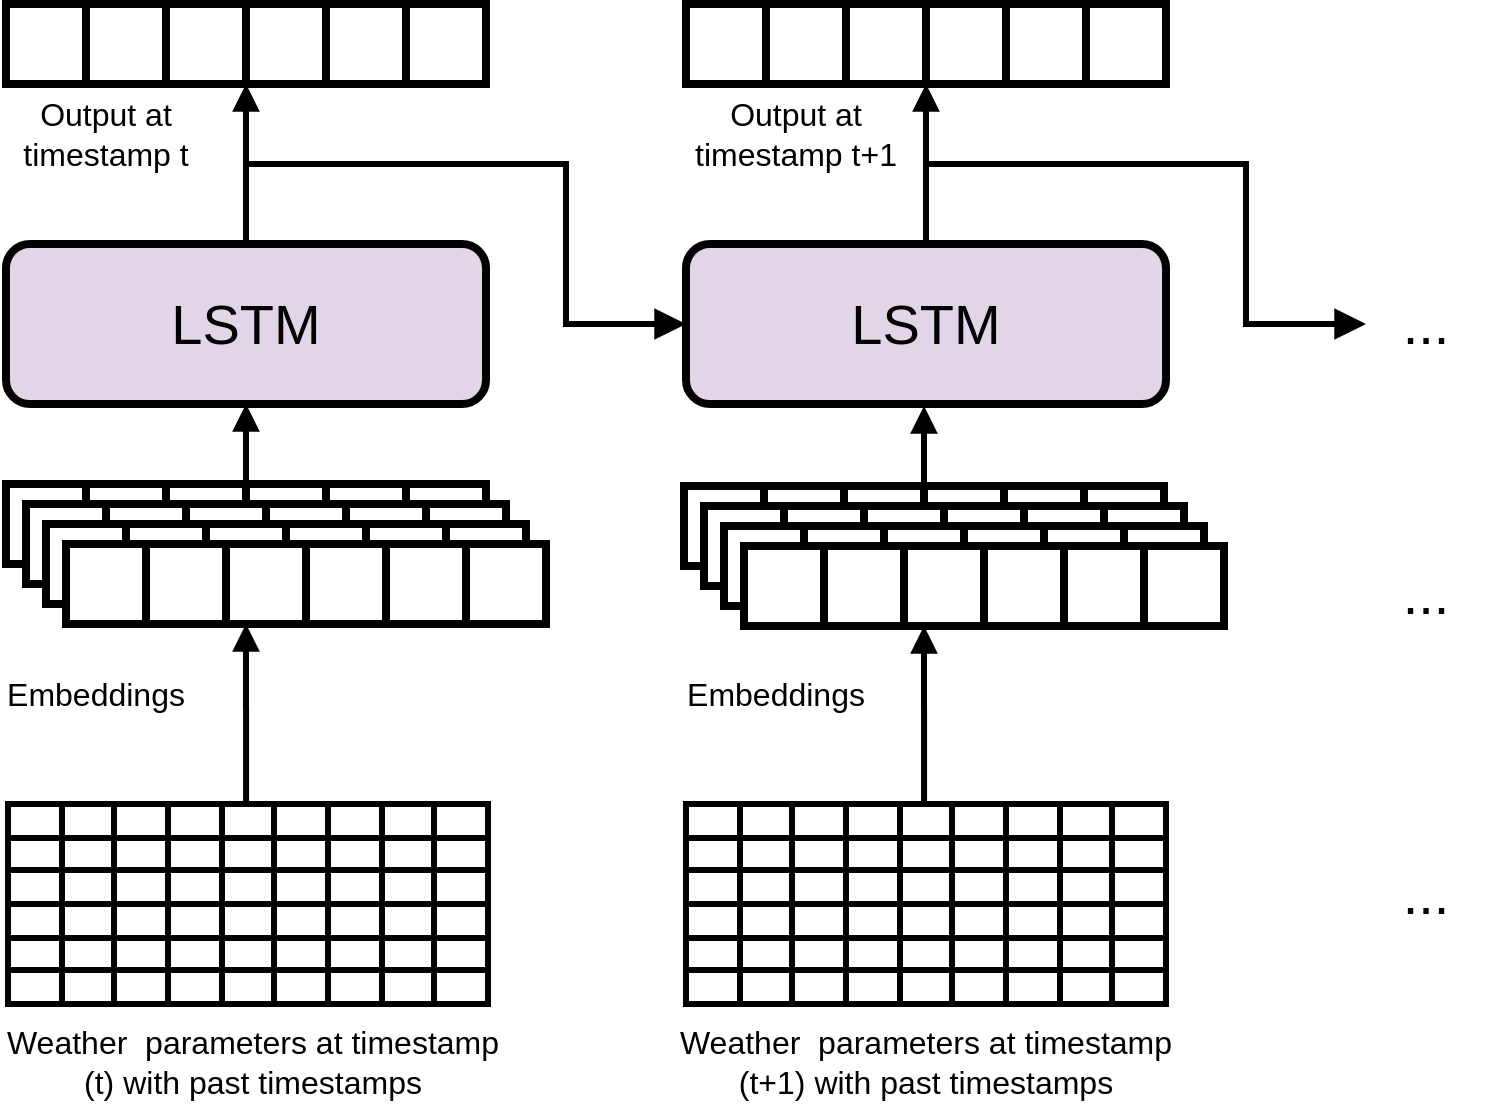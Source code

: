 <mxfile version="22.0.0" type="github">
  <diagram id="C5RBs43oDa-KdzZeNtuy" name="Page-1">
    <mxGraphModel dx="1362" dy="803" grid="1" gridSize="10" guides="1" tooltips="1" connect="1" arrows="1" fold="1" page="1" pageScale="1" pageWidth="827" pageHeight="1169" math="0" shadow="0">
      <root>
        <mxCell id="WIyWlLk6GJQsqaUBKTNV-0" />
        <mxCell id="WIyWlLk6GJQsqaUBKTNV-1" parent="WIyWlLk6GJQsqaUBKTNV-0" />
        <mxCell id="GEpArIHbRQg28lX1Gj3u-413" style="edgeStyle=orthogonalEdgeStyle;rounded=0;orthogonalLoop=1;jettySize=auto;html=1;exitX=0.5;exitY=0;exitDx=0;exitDy=0;entryX=0;entryY=1;entryDx=0;entryDy=0;strokeWidth=3;endArrow=block;endFill=1;" edge="1" parent="WIyWlLk6GJQsqaUBKTNV-1" source="GEpArIHbRQg28lX1Gj3u-13" target="GEpArIHbRQg28lX1Gj3u-73">
          <mxGeometry relative="1" as="geometry">
            <Array as="points">
              <mxPoint x="200" y="120" />
              <mxPoint x="200" y="120" />
            </Array>
          </mxGeometry>
        </mxCell>
        <mxCell id="GEpArIHbRQg28lX1Gj3u-13" value="LSTM" style="rounded=1;whiteSpace=wrap;html=1;strokeWidth=4;fontSize=28;fillColor=#e1d5e7;strokeColor=#000000;" vertex="1" parent="WIyWlLk6GJQsqaUBKTNV-1">
          <mxGeometry x="80" y="160" width="240" height="80" as="geometry" />
        </mxCell>
        <mxCell id="GEpArIHbRQg28lX1Gj3u-14" value="" style="rounded=0;whiteSpace=wrap;html=1;strokeWidth=4;" vertex="1" parent="WIyWlLk6GJQsqaUBKTNV-1">
          <mxGeometry x="80" y="280" width="40" height="40" as="geometry" />
        </mxCell>
        <mxCell id="GEpArIHbRQg28lX1Gj3u-28" value="" style="rounded=0;whiteSpace=wrap;html=1;strokeWidth=4;" vertex="1" parent="WIyWlLk6GJQsqaUBKTNV-1">
          <mxGeometry x="120" y="280" width="40" height="40" as="geometry" />
        </mxCell>
        <mxCell id="GEpArIHbRQg28lX1Gj3u-416" style="edgeStyle=orthogonalEdgeStyle;rounded=0;orthogonalLoop=1;jettySize=auto;html=1;exitX=1;exitY=0;exitDx=0;exitDy=0;entryX=0.5;entryY=1;entryDx=0;entryDy=0;strokeWidth=3;endArrow=block;endFill=1;" edge="1" parent="WIyWlLk6GJQsqaUBKTNV-1" source="GEpArIHbRQg28lX1Gj3u-29" target="GEpArIHbRQg28lX1Gj3u-13">
          <mxGeometry relative="1" as="geometry" />
        </mxCell>
        <mxCell id="GEpArIHbRQg28lX1Gj3u-29" value="" style="rounded=0;whiteSpace=wrap;html=1;strokeWidth=4;" vertex="1" parent="WIyWlLk6GJQsqaUBKTNV-1">
          <mxGeometry x="160" y="280" width="40" height="40" as="geometry" />
        </mxCell>
        <mxCell id="GEpArIHbRQg28lX1Gj3u-30" value="" style="rounded=0;whiteSpace=wrap;html=1;strokeWidth=4;" vertex="1" parent="WIyWlLk6GJQsqaUBKTNV-1">
          <mxGeometry x="200" y="280" width="40" height="40" as="geometry" />
        </mxCell>
        <mxCell id="GEpArIHbRQg28lX1Gj3u-31" value="" style="rounded=0;whiteSpace=wrap;html=1;strokeWidth=4;" vertex="1" parent="WIyWlLk6GJQsqaUBKTNV-1">
          <mxGeometry x="240" y="280" width="40" height="40" as="geometry" />
        </mxCell>
        <mxCell id="GEpArIHbRQg28lX1Gj3u-32" value="" style="rounded=0;whiteSpace=wrap;html=1;strokeWidth=4;" vertex="1" parent="WIyWlLk6GJQsqaUBKTNV-1">
          <mxGeometry x="280" y="280" width="40" height="40" as="geometry" />
        </mxCell>
        <mxCell id="GEpArIHbRQg28lX1Gj3u-33" value="Embeddings" style="text;html=1;strokeColor=none;fillColor=none;align=center;verticalAlign=middle;whiteSpace=wrap;rounded=0;fontSize=16;" vertex="1" parent="WIyWlLk6GJQsqaUBKTNV-1">
          <mxGeometry x="95" y="370" width="60" height="30" as="geometry" />
        </mxCell>
        <mxCell id="GEpArIHbRQg28lX1Gj3u-34" value="" style="shape=table;startSize=0;container=1;collapsible=0;childLayout=tableLayout;fontSize=16;strokeWidth=3;" vertex="1" parent="WIyWlLk6GJQsqaUBKTNV-1">
          <mxGeometry x="81" y="440" width="80" height="50" as="geometry" />
        </mxCell>
        <mxCell id="GEpArIHbRQg28lX1Gj3u-35" value="" style="shape=tableRow;horizontal=0;startSize=0;swimlaneHead=0;swimlaneBody=0;strokeColor=inherit;top=0;left=0;bottom=0;right=0;collapsible=0;dropTarget=0;fillColor=none;points=[[0,0.5],[1,0.5]];portConstraint=eastwest;fontSize=16;" vertex="1" parent="GEpArIHbRQg28lX1Gj3u-34">
          <mxGeometry width="80" height="17" as="geometry" />
        </mxCell>
        <mxCell id="GEpArIHbRQg28lX1Gj3u-36" value="" style="shape=partialRectangle;html=1;whiteSpace=wrap;connectable=0;strokeColor=inherit;overflow=hidden;fillColor=none;top=0;left=0;bottom=0;right=0;pointerEvents=1;fontSize=16;" vertex="1" parent="GEpArIHbRQg28lX1Gj3u-35">
          <mxGeometry width="27" height="17" as="geometry">
            <mxRectangle width="27" height="17" as="alternateBounds" />
          </mxGeometry>
        </mxCell>
        <mxCell id="GEpArIHbRQg28lX1Gj3u-37" value="" style="shape=partialRectangle;html=1;whiteSpace=wrap;connectable=0;strokeColor=inherit;overflow=hidden;fillColor=none;top=0;left=0;bottom=0;right=0;pointerEvents=1;fontSize=16;" vertex="1" parent="GEpArIHbRQg28lX1Gj3u-35">
          <mxGeometry x="27" width="26" height="17" as="geometry">
            <mxRectangle width="26" height="17" as="alternateBounds" />
          </mxGeometry>
        </mxCell>
        <mxCell id="GEpArIHbRQg28lX1Gj3u-38" value="" style="shape=partialRectangle;html=1;whiteSpace=wrap;connectable=0;strokeColor=inherit;overflow=hidden;fillColor=none;top=0;left=0;bottom=0;right=0;pointerEvents=1;fontSize=16;" vertex="1" parent="GEpArIHbRQg28lX1Gj3u-35">
          <mxGeometry x="53" width="27" height="17" as="geometry">
            <mxRectangle width="27" height="17" as="alternateBounds" />
          </mxGeometry>
        </mxCell>
        <mxCell id="GEpArIHbRQg28lX1Gj3u-39" value="" style="shape=tableRow;horizontal=0;startSize=0;swimlaneHead=0;swimlaneBody=0;strokeColor=inherit;top=0;left=0;bottom=0;right=0;collapsible=0;dropTarget=0;fillColor=none;points=[[0,0.5],[1,0.5]];portConstraint=eastwest;fontSize=16;strokeWidth=3;" vertex="1" parent="GEpArIHbRQg28lX1Gj3u-34">
          <mxGeometry y="17" width="80" height="16" as="geometry" />
        </mxCell>
        <mxCell id="GEpArIHbRQg28lX1Gj3u-40" value="" style="shape=partialRectangle;html=1;whiteSpace=wrap;connectable=0;strokeColor=inherit;overflow=hidden;fillColor=none;top=0;left=0;bottom=0;right=0;pointerEvents=1;fontSize=16;" vertex="1" parent="GEpArIHbRQg28lX1Gj3u-39">
          <mxGeometry width="27" height="16" as="geometry">
            <mxRectangle width="27" height="16" as="alternateBounds" />
          </mxGeometry>
        </mxCell>
        <mxCell id="GEpArIHbRQg28lX1Gj3u-41" value="" style="shape=partialRectangle;html=1;whiteSpace=wrap;connectable=0;strokeColor=inherit;overflow=hidden;fillColor=none;top=0;left=0;bottom=0;right=0;pointerEvents=1;fontSize=16;" vertex="1" parent="GEpArIHbRQg28lX1Gj3u-39">
          <mxGeometry x="27" width="26" height="16" as="geometry">
            <mxRectangle width="26" height="16" as="alternateBounds" />
          </mxGeometry>
        </mxCell>
        <mxCell id="GEpArIHbRQg28lX1Gj3u-42" value="" style="shape=partialRectangle;html=1;whiteSpace=wrap;connectable=0;strokeColor=inherit;overflow=hidden;fillColor=none;top=0;left=0;bottom=0;right=0;pointerEvents=1;fontSize=16;" vertex="1" parent="GEpArIHbRQg28lX1Gj3u-39">
          <mxGeometry x="53" width="27" height="16" as="geometry">
            <mxRectangle width="27" height="16" as="alternateBounds" />
          </mxGeometry>
        </mxCell>
        <mxCell id="GEpArIHbRQg28lX1Gj3u-43" value="" style="shape=tableRow;horizontal=0;startSize=0;swimlaneHead=0;swimlaneBody=0;strokeColor=inherit;top=0;left=0;bottom=0;right=0;collapsible=0;dropTarget=0;fillColor=none;points=[[0,0.5],[1,0.5]];portConstraint=eastwest;fontSize=16;" vertex="1" parent="GEpArIHbRQg28lX1Gj3u-34">
          <mxGeometry y="33" width="80" height="17" as="geometry" />
        </mxCell>
        <mxCell id="GEpArIHbRQg28lX1Gj3u-44" value="" style="shape=partialRectangle;html=1;whiteSpace=wrap;connectable=0;strokeColor=inherit;overflow=hidden;fillColor=none;top=0;left=0;bottom=0;right=0;pointerEvents=1;fontSize=16;" vertex="1" parent="GEpArIHbRQg28lX1Gj3u-43">
          <mxGeometry width="27" height="17" as="geometry">
            <mxRectangle width="27" height="17" as="alternateBounds" />
          </mxGeometry>
        </mxCell>
        <mxCell id="GEpArIHbRQg28lX1Gj3u-45" value="" style="shape=partialRectangle;html=1;whiteSpace=wrap;connectable=0;strokeColor=inherit;overflow=hidden;fillColor=none;top=0;left=0;bottom=0;right=0;pointerEvents=1;fontSize=16;" vertex="1" parent="GEpArIHbRQg28lX1Gj3u-43">
          <mxGeometry x="27" width="26" height="17" as="geometry">
            <mxRectangle width="26" height="17" as="alternateBounds" />
          </mxGeometry>
        </mxCell>
        <mxCell id="GEpArIHbRQg28lX1Gj3u-46" value="" style="shape=partialRectangle;html=1;whiteSpace=wrap;connectable=0;strokeColor=inherit;overflow=hidden;fillColor=none;top=0;left=0;bottom=0;right=0;pointerEvents=1;fontSize=16;" vertex="1" parent="GEpArIHbRQg28lX1Gj3u-43">
          <mxGeometry x="53" width="27" height="17" as="geometry">
            <mxRectangle width="27" height="17" as="alternateBounds" />
          </mxGeometry>
        </mxCell>
        <mxCell id="GEpArIHbRQg28lX1Gj3u-61" value="Weather&amp;nbsp; parameters at timestamp (t) with past timestamps" style="text;html=1;strokeColor=none;fillColor=none;align=center;verticalAlign=middle;whiteSpace=wrap;rounded=0;fontSize=16;" vertex="1" parent="WIyWlLk6GJQsqaUBKTNV-1">
          <mxGeometry x="77" y="546" width="253" height="45" as="geometry" />
        </mxCell>
        <mxCell id="GEpArIHbRQg28lX1Gj3u-70" value="" style="rounded=0;whiteSpace=wrap;html=1;strokeWidth=4;" vertex="1" parent="WIyWlLk6GJQsqaUBKTNV-1">
          <mxGeometry x="80" y="40" width="40" height="40" as="geometry" />
        </mxCell>
        <mxCell id="GEpArIHbRQg28lX1Gj3u-71" value="" style="rounded=0;whiteSpace=wrap;html=1;strokeWidth=4;" vertex="1" parent="WIyWlLk6GJQsqaUBKTNV-1">
          <mxGeometry x="120" y="40" width="40" height="40" as="geometry" />
        </mxCell>
        <mxCell id="GEpArIHbRQg28lX1Gj3u-72" value="" style="rounded=0;whiteSpace=wrap;html=1;strokeWidth=4;" vertex="1" parent="WIyWlLk6GJQsqaUBKTNV-1">
          <mxGeometry x="160" y="40" width="40" height="40" as="geometry" />
        </mxCell>
        <mxCell id="GEpArIHbRQg28lX1Gj3u-73" value="" style="rounded=0;whiteSpace=wrap;html=1;strokeWidth=4;" vertex="1" parent="WIyWlLk6GJQsqaUBKTNV-1">
          <mxGeometry x="200" y="40" width="40" height="40" as="geometry" />
        </mxCell>
        <mxCell id="GEpArIHbRQg28lX1Gj3u-74" value="" style="rounded=0;whiteSpace=wrap;html=1;strokeWidth=4;" vertex="1" parent="WIyWlLk6GJQsqaUBKTNV-1">
          <mxGeometry x="240" y="40" width="40" height="40" as="geometry" />
        </mxCell>
        <mxCell id="GEpArIHbRQg28lX1Gj3u-75" value="" style="rounded=0;whiteSpace=wrap;html=1;strokeWidth=4;" vertex="1" parent="WIyWlLk6GJQsqaUBKTNV-1">
          <mxGeometry x="280" y="40" width="40" height="40" as="geometry" />
        </mxCell>
        <mxCell id="GEpArIHbRQg28lX1Gj3u-76" value="Output at timestamp t" style="text;html=1;strokeColor=none;fillColor=none;align=center;verticalAlign=middle;whiteSpace=wrap;rounded=0;fontSize=16;" vertex="1" parent="WIyWlLk6GJQsqaUBKTNV-1">
          <mxGeometry x="80" y="90" width="100" height="30" as="geometry" />
        </mxCell>
        <mxCell id="GEpArIHbRQg28lX1Gj3u-77" value="" style="shape=table;startSize=0;container=1;collapsible=0;childLayout=tableLayout;fontSize=16;strokeWidth=3;" vertex="1" parent="WIyWlLk6GJQsqaUBKTNV-1">
          <mxGeometry x="161" y="440" width="80" height="50" as="geometry" />
        </mxCell>
        <mxCell id="GEpArIHbRQg28lX1Gj3u-78" value="" style="shape=tableRow;horizontal=0;startSize=0;swimlaneHead=0;swimlaneBody=0;strokeColor=inherit;top=0;left=0;bottom=0;right=0;collapsible=0;dropTarget=0;fillColor=none;points=[[0,0.5],[1,0.5]];portConstraint=eastwest;fontSize=16;" vertex="1" parent="GEpArIHbRQg28lX1Gj3u-77">
          <mxGeometry width="80" height="17" as="geometry" />
        </mxCell>
        <mxCell id="GEpArIHbRQg28lX1Gj3u-79" value="" style="shape=partialRectangle;html=1;whiteSpace=wrap;connectable=0;strokeColor=inherit;overflow=hidden;fillColor=none;top=0;left=0;bottom=0;right=0;pointerEvents=1;fontSize=16;" vertex="1" parent="GEpArIHbRQg28lX1Gj3u-78">
          <mxGeometry width="27" height="17" as="geometry">
            <mxRectangle width="27" height="17" as="alternateBounds" />
          </mxGeometry>
        </mxCell>
        <mxCell id="GEpArIHbRQg28lX1Gj3u-80" value="" style="shape=partialRectangle;html=1;whiteSpace=wrap;connectable=0;strokeColor=inherit;overflow=hidden;fillColor=none;top=0;left=0;bottom=0;right=0;pointerEvents=1;fontSize=16;" vertex="1" parent="GEpArIHbRQg28lX1Gj3u-78">
          <mxGeometry x="27" width="26" height="17" as="geometry">
            <mxRectangle width="26" height="17" as="alternateBounds" />
          </mxGeometry>
        </mxCell>
        <mxCell id="GEpArIHbRQg28lX1Gj3u-81" value="" style="shape=partialRectangle;html=1;whiteSpace=wrap;connectable=0;strokeColor=inherit;overflow=hidden;fillColor=none;top=0;left=0;bottom=0;right=0;pointerEvents=1;fontSize=16;" vertex="1" parent="GEpArIHbRQg28lX1Gj3u-78">
          <mxGeometry x="53" width="27" height="17" as="geometry">
            <mxRectangle width="27" height="17" as="alternateBounds" />
          </mxGeometry>
        </mxCell>
        <mxCell id="GEpArIHbRQg28lX1Gj3u-82" value="" style="shape=tableRow;horizontal=0;startSize=0;swimlaneHead=0;swimlaneBody=0;strokeColor=inherit;top=0;left=0;bottom=0;right=0;collapsible=0;dropTarget=0;fillColor=none;points=[[0,0.5],[1,0.5]];portConstraint=eastwest;fontSize=16;strokeWidth=3;" vertex="1" parent="GEpArIHbRQg28lX1Gj3u-77">
          <mxGeometry y="17" width="80" height="16" as="geometry" />
        </mxCell>
        <mxCell id="GEpArIHbRQg28lX1Gj3u-83" value="" style="shape=partialRectangle;html=1;whiteSpace=wrap;connectable=0;strokeColor=inherit;overflow=hidden;fillColor=none;top=0;left=0;bottom=0;right=0;pointerEvents=1;fontSize=16;" vertex="1" parent="GEpArIHbRQg28lX1Gj3u-82">
          <mxGeometry width="27" height="16" as="geometry">
            <mxRectangle width="27" height="16" as="alternateBounds" />
          </mxGeometry>
        </mxCell>
        <mxCell id="GEpArIHbRQg28lX1Gj3u-84" value="" style="shape=partialRectangle;html=1;whiteSpace=wrap;connectable=0;strokeColor=inherit;overflow=hidden;fillColor=none;top=0;left=0;bottom=0;right=0;pointerEvents=1;fontSize=16;" vertex="1" parent="GEpArIHbRQg28lX1Gj3u-82">
          <mxGeometry x="27" width="26" height="16" as="geometry">
            <mxRectangle width="26" height="16" as="alternateBounds" />
          </mxGeometry>
        </mxCell>
        <mxCell id="GEpArIHbRQg28lX1Gj3u-85" value="" style="shape=partialRectangle;html=1;whiteSpace=wrap;connectable=0;strokeColor=inherit;overflow=hidden;fillColor=none;top=0;left=0;bottom=0;right=0;pointerEvents=1;fontSize=16;" vertex="1" parent="GEpArIHbRQg28lX1Gj3u-82">
          <mxGeometry x="53" width="27" height="16" as="geometry">
            <mxRectangle width="27" height="16" as="alternateBounds" />
          </mxGeometry>
        </mxCell>
        <mxCell id="GEpArIHbRQg28lX1Gj3u-86" value="" style="shape=tableRow;horizontal=0;startSize=0;swimlaneHead=0;swimlaneBody=0;strokeColor=inherit;top=0;left=0;bottom=0;right=0;collapsible=0;dropTarget=0;fillColor=none;points=[[0,0.5],[1,0.5]];portConstraint=eastwest;fontSize=16;" vertex="1" parent="GEpArIHbRQg28lX1Gj3u-77">
          <mxGeometry y="33" width="80" height="17" as="geometry" />
        </mxCell>
        <mxCell id="GEpArIHbRQg28lX1Gj3u-87" value="" style="shape=partialRectangle;html=1;whiteSpace=wrap;connectable=0;strokeColor=inherit;overflow=hidden;fillColor=none;top=0;left=0;bottom=0;right=0;pointerEvents=1;fontSize=16;" vertex="1" parent="GEpArIHbRQg28lX1Gj3u-86">
          <mxGeometry width="27" height="17" as="geometry">
            <mxRectangle width="27" height="17" as="alternateBounds" />
          </mxGeometry>
        </mxCell>
        <mxCell id="GEpArIHbRQg28lX1Gj3u-88" value="" style="shape=partialRectangle;html=1;whiteSpace=wrap;connectable=0;strokeColor=inherit;overflow=hidden;fillColor=none;top=0;left=0;bottom=0;right=0;pointerEvents=1;fontSize=16;" vertex="1" parent="GEpArIHbRQg28lX1Gj3u-86">
          <mxGeometry x="27" width="26" height="17" as="geometry">
            <mxRectangle width="26" height="17" as="alternateBounds" />
          </mxGeometry>
        </mxCell>
        <mxCell id="GEpArIHbRQg28lX1Gj3u-89" value="" style="shape=partialRectangle;html=1;whiteSpace=wrap;connectable=0;strokeColor=inherit;overflow=hidden;fillColor=none;top=0;left=0;bottom=0;right=0;pointerEvents=1;fontSize=16;" vertex="1" parent="GEpArIHbRQg28lX1Gj3u-86">
          <mxGeometry x="53" width="27" height="17" as="geometry">
            <mxRectangle width="27" height="17" as="alternateBounds" />
          </mxGeometry>
        </mxCell>
        <mxCell id="GEpArIHbRQg28lX1Gj3u-90" value="" style="shape=table;startSize=0;container=1;collapsible=0;childLayout=tableLayout;fontSize=16;strokeWidth=3;" vertex="1" parent="WIyWlLk6GJQsqaUBKTNV-1">
          <mxGeometry x="241" y="440" width="80" height="50" as="geometry" />
        </mxCell>
        <mxCell id="GEpArIHbRQg28lX1Gj3u-91" value="" style="shape=tableRow;horizontal=0;startSize=0;swimlaneHead=0;swimlaneBody=0;strokeColor=inherit;top=0;left=0;bottom=0;right=0;collapsible=0;dropTarget=0;fillColor=none;points=[[0,0.5],[1,0.5]];portConstraint=eastwest;fontSize=16;" vertex="1" parent="GEpArIHbRQg28lX1Gj3u-90">
          <mxGeometry width="80" height="17" as="geometry" />
        </mxCell>
        <mxCell id="GEpArIHbRQg28lX1Gj3u-92" value="" style="shape=partialRectangle;html=1;whiteSpace=wrap;connectable=0;strokeColor=inherit;overflow=hidden;fillColor=none;top=0;left=0;bottom=0;right=0;pointerEvents=1;fontSize=16;" vertex="1" parent="GEpArIHbRQg28lX1Gj3u-91">
          <mxGeometry width="27" height="17" as="geometry">
            <mxRectangle width="27" height="17" as="alternateBounds" />
          </mxGeometry>
        </mxCell>
        <mxCell id="GEpArIHbRQg28lX1Gj3u-93" value="" style="shape=partialRectangle;html=1;whiteSpace=wrap;connectable=0;strokeColor=inherit;overflow=hidden;fillColor=none;top=0;left=0;bottom=0;right=0;pointerEvents=1;fontSize=16;" vertex="1" parent="GEpArIHbRQg28lX1Gj3u-91">
          <mxGeometry x="27" width="26" height="17" as="geometry">
            <mxRectangle width="26" height="17" as="alternateBounds" />
          </mxGeometry>
        </mxCell>
        <mxCell id="GEpArIHbRQg28lX1Gj3u-94" value="" style="shape=partialRectangle;html=1;whiteSpace=wrap;connectable=0;strokeColor=inherit;overflow=hidden;fillColor=none;top=0;left=0;bottom=0;right=0;pointerEvents=1;fontSize=16;" vertex="1" parent="GEpArIHbRQg28lX1Gj3u-91">
          <mxGeometry x="53" width="27" height="17" as="geometry">
            <mxRectangle width="27" height="17" as="alternateBounds" />
          </mxGeometry>
        </mxCell>
        <mxCell id="GEpArIHbRQg28lX1Gj3u-95" value="" style="shape=tableRow;horizontal=0;startSize=0;swimlaneHead=0;swimlaneBody=0;strokeColor=inherit;top=0;left=0;bottom=0;right=0;collapsible=0;dropTarget=0;fillColor=none;points=[[0,0.5],[1,0.5]];portConstraint=eastwest;fontSize=16;strokeWidth=3;" vertex="1" parent="GEpArIHbRQg28lX1Gj3u-90">
          <mxGeometry y="17" width="80" height="16" as="geometry" />
        </mxCell>
        <mxCell id="GEpArIHbRQg28lX1Gj3u-96" value="" style="shape=partialRectangle;html=1;whiteSpace=wrap;connectable=0;strokeColor=inherit;overflow=hidden;fillColor=none;top=0;left=0;bottom=0;right=0;pointerEvents=1;fontSize=16;" vertex="1" parent="GEpArIHbRQg28lX1Gj3u-95">
          <mxGeometry width="27" height="16" as="geometry">
            <mxRectangle width="27" height="16" as="alternateBounds" />
          </mxGeometry>
        </mxCell>
        <mxCell id="GEpArIHbRQg28lX1Gj3u-97" value="" style="shape=partialRectangle;html=1;whiteSpace=wrap;connectable=0;strokeColor=inherit;overflow=hidden;fillColor=none;top=0;left=0;bottom=0;right=0;pointerEvents=1;fontSize=16;" vertex="1" parent="GEpArIHbRQg28lX1Gj3u-95">
          <mxGeometry x="27" width="26" height="16" as="geometry">
            <mxRectangle width="26" height="16" as="alternateBounds" />
          </mxGeometry>
        </mxCell>
        <mxCell id="GEpArIHbRQg28lX1Gj3u-98" value="" style="shape=partialRectangle;html=1;whiteSpace=wrap;connectable=0;strokeColor=inherit;overflow=hidden;fillColor=none;top=0;left=0;bottom=0;right=0;pointerEvents=1;fontSize=16;" vertex="1" parent="GEpArIHbRQg28lX1Gj3u-95">
          <mxGeometry x="53" width="27" height="16" as="geometry">
            <mxRectangle width="27" height="16" as="alternateBounds" />
          </mxGeometry>
        </mxCell>
        <mxCell id="GEpArIHbRQg28lX1Gj3u-99" value="" style="shape=tableRow;horizontal=0;startSize=0;swimlaneHead=0;swimlaneBody=0;strokeColor=inherit;top=0;left=0;bottom=0;right=0;collapsible=0;dropTarget=0;fillColor=none;points=[[0,0.5],[1,0.5]];portConstraint=eastwest;fontSize=16;" vertex="1" parent="GEpArIHbRQg28lX1Gj3u-90">
          <mxGeometry y="33" width="80" height="17" as="geometry" />
        </mxCell>
        <mxCell id="GEpArIHbRQg28lX1Gj3u-100" value="" style="shape=partialRectangle;html=1;whiteSpace=wrap;connectable=0;strokeColor=inherit;overflow=hidden;fillColor=none;top=0;left=0;bottom=0;right=0;pointerEvents=1;fontSize=16;" vertex="1" parent="GEpArIHbRQg28lX1Gj3u-99">
          <mxGeometry width="27" height="17" as="geometry">
            <mxRectangle width="27" height="17" as="alternateBounds" />
          </mxGeometry>
        </mxCell>
        <mxCell id="GEpArIHbRQg28lX1Gj3u-101" value="" style="shape=partialRectangle;html=1;whiteSpace=wrap;connectable=0;strokeColor=inherit;overflow=hidden;fillColor=none;top=0;left=0;bottom=0;right=0;pointerEvents=1;fontSize=16;" vertex="1" parent="GEpArIHbRQg28lX1Gj3u-99">
          <mxGeometry x="27" width="26" height="17" as="geometry">
            <mxRectangle width="26" height="17" as="alternateBounds" />
          </mxGeometry>
        </mxCell>
        <mxCell id="GEpArIHbRQg28lX1Gj3u-102" value="" style="shape=partialRectangle;html=1;whiteSpace=wrap;connectable=0;strokeColor=inherit;overflow=hidden;fillColor=none;top=0;left=0;bottom=0;right=0;pointerEvents=1;fontSize=16;" vertex="1" parent="GEpArIHbRQg28lX1Gj3u-99">
          <mxGeometry x="53" width="27" height="17" as="geometry">
            <mxRectangle width="27" height="17" as="alternateBounds" />
          </mxGeometry>
        </mxCell>
        <mxCell id="GEpArIHbRQg28lX1Gj3u-181" value="" style="shape=table;startSize=0;container=1;collapsible=0;childLayout=tableLayout;fontSize=16;strokeWidth=3;" vertex="1" parent="WIyWlLk6GJQsqaUBKTNV-1">
          <mxGeometry x="81" y="490" width="80" height="50" as="geometry" />
        </mxCell>
        <mxCell id="GEpArIHbRQg28lX1Gj3u-182" value="" style="shape=tableRow;horizontal=0;startSize=0;swimlaneHead=0;swimlaneBody=0;strokeColor=inherit;top=0;left=0;bottom=0;right=0;collapsible=0;dropTarget=0;fillColor=none;points=[[0,0.5],[1,0.5]];portConstraint=eastwest;fontSize=16;" vertex="1" parent="GEpArIHbRQg28lX1Gj3u-181">
          <mxGeometry width="80" height="17" as="geometry" />
        </mxCell>
        <mxCell id="GEpArIHbRQg28lX1Gj3u-183" value="" style="shape=partialRectangle;html=1;whiteSpace=wrap;connectable=0;strokeColor=inherit;overflow=hidden;fillColor=none;top=0;left=0;bottom=0;right=0;pointerEvents=1;fontSize=16;" vertex="1" parent="GEpArIHbRQg28lX1Gj3u-182">
          <mxGeometry width="27" height="17" as="geometry">
            <mxRectangle width="27" height="17" as="alternateBounds" />
          </mxGeometry>
        </mxCell>
        <mxCell id="GEpArIHbRQg28lX1Gj3u-184" value="" style="shape=partialRectangle;html=1;whiteSpace=wrap;connectable=0;strokeColor=inherit;overflow=hidden;fillColor=none;top=0;left=0;bottom=0;right=0;pointerEvents=1;fontSize=16;" vertex="1" parent="GEpArIHbRQg28lX1Gj3u-182">
          <mxGeometry x="27" width="26" height="17" as="geometry">
            <mxRectangle width="26" height="17" as="alternateBounds" />
          </mxGeometry>
        </mxCell>
        <mxCell id="GEpArIHbRQg28lX1Gj3u-185" value="" style="shape=partialRectangle;html=1;whiteSpace=wrap;connectable=0;strokeColor=inherit;overflow=hidden;fillColor=none;top=0;left=0;bottom=0;right=0;pointerEvents=1;fontSize=16;" vertex="1" parent="GEpArIHbRQg28lX1Gj3u-182">
          <mxGeometry x="53" width="27" height="17" as="geometry">
            <mxRectangle width="27" height="17" as="alternateBounds" />
          </mxGeometry>
        </mxCell>
        <mxCell id="GEpArIHbRQg28lX1Gj3u-186" value="" style="shape=tableRow;horizontal=0;startSize=0;swimlaneHead=0;swimlaneBody=0;strokeColor=inherit;top=0;left=0;bottom=0;right=0;collapsible=0;dropTarget=0;fillColor=none;points=[[0,0.5],[1,0.5]];portConstraint=eastwest;fontSize=16;strokeWidth=3;" vertex="1" parent="GEpArIHbRQg28lX1Gj3u-181">
          <mxGeometry y="17" width="80" height="16" as="geometry" />
        </mxCell>
        <mxCell id="GEpArIHbRQg28lX1Gj3u-187" value="" style="shape=partialRectangle;html=1;whiteSpace=wrap;connectable=0;strokeColor=inherit;overflow=hidden;fillColor=none;top=0;left=0;bottom=0;right=0;pointerEvents=1;fontSize=16;" vertex="1" parent="GEpArIHbRQg28lX1Gj3u-186">
          <mxGeometry width="27" height="16" as="geometry">
            <mxRectangle width="27" height="16" as="alternateBounds" />
          </mxGeometry>
        </mxCell>
        <mxCell id="GEpArIHbRQg28lX1Gj3u-188" value="" style="shape=partialRectangle;html=1;whiteSpace=wrap;connectable=0;strokeColor=inherit;overflow=hidden;fillColor=none;top=0;left=0;bottom=0;right=0;pointerEvents=1;fontSize=16;" vertex="1" parent="GEpArIHbRQg28lX1Gj3u-186">
          <mxGeometry x="27" width="26" height="16" as="geometry">
            <mxRectangle width="26" height="16" as="alternateBounds" />
          </mxGeometry>
        </mxCell>
        <mxCell id="GEpArIHbRQg28lX1Gj3u-189" value="" style="shape=partialRectangle;html=1;whiteSpace=wrap;connectable=0;strokeColor=inherit;overflow=hidden;fillColor=none;top=0;left=0;bottom=0;right=0;pointerEvents=1;fontSize=16;" vertex="1" parent="GEpArIHbRQg28lX1Gj3u-186">
          <mxGeometry x="53" width="27" height="16" as="geometry">
            <mxRectangle width="27" height="16" as="alternateBounds" />
          </mxGeometry>
        </mxCell>
        <mxCell id="GEpArIHbRQg28lX1Gj3u-190" value="" style="shape=tableRow;horizontal=0;startSize=0;swimlaneHead=0;swimlaneBody=0;strokeColor=inherit;top=0;left=0;bottom=0;right=0;collapsible=0;dropTarget=0;fillColor=none;points=[[0,0.5],[1,0.5]];portConstraint=eastwest;fontSize=16;" vertex="1" parent="GEpArIHbRQg28lX1Gj3u-181">
          <mxGeometry y="33" width="80" height="17" as="geometry" />
        </mxCell>
        <mxCell id="GEpArIHbRQg28lX1Gj3u-191" value="" style="shape=partialRectangle;html=1;whiteSpace=wrap;connectable=0;strokeColor=inherit;overflow=hidden;fillColor=none;top=0;left=0;bottom=0;right=0;pointerEvents=1;fontSize=16;" vertex="1" parent="GEpArIHbRQg28lX1Gj3u-190">
          <mxGeometry width="27" height="17" as="geometry">
            <mxRectangle width="27" height="17" as="alternateBounds" />
          </mxGeometry>
        </mxCell>
        <mxCell id="GEpArIHbRQg28lX1Gj3u-192" value="" style="shape=partialRectangle;html=1;whiteSpace=wrap;connectable=0;strokeColor=inherit;overflow=hidden;fillColor=none;top=0;left=0;bottom=0;right=0;pointerEvents=1;fontSize=16;" vertex="1" parent="GEpArIHbRQg28lX1Gj3u-190">
          <mxGeometry x="27" width="26" height="17" as="geometry">
            <mxRectangle width="26" height="17" as="alternateBounds" />
          </mxGeometry>
        </mxCell>
        <mxCell id="GEpArIHbRQg28lX1Gj3u-193" value="" style="shape=partialRectangle;html=1;whiteSpace=wrap;connectable=0;strokeColor=inherit;overflow=hidden;fillColor=none;top=0;left=0;bottom=0;right=0;pointerEvents=1;fontSize=16;" vertex="1" parent="GEpArIHbRQg28lX1Gj3u-190">
          <mxGeometry x="53" width="27" height="17" as="geometry">
            <mxRectangle width="27" height="17" as="alternateBounds" />
          </mxGeometry>
        </mxCell>
        <mxCell id="GEpArIHbRQg28lX1Gj3u-194" value="" style="shape=table;startSize=0;container=1;collapsible=0;childLayout=tableLayout;fontSize=16;strokeWidth=3;" vertex="1" parent="WIyWlLk6GJQsqaUBKTNV-1">
          <mxGeometry x="161" y="490" width="80" height="50" as="geometry" />
        </mxCell>
        <mxCell id="GEpArIHbRQg28lX1Gj3u-195" value="" style="shape=tableRow;horizontal=0;startSize=0;swimlaneHead=0;swimlaneBody=0;strokeColor=inherit;top=0;left=0;bottom=0;right=0;collapsible=0;dropTarget=0;fillColor=none;points=[[0,0.5],[1,0.5]];portConstraint=eastwest;fontSize=16;" vertex="1" parent="GEpArIHbRQg28lX1Gj3u-194">
          <mxGeometry width="80" height="17" as="geometry" />
        </mxCell>
        <mxCell id="GEpArIHbRQg28lX1Gj3u-196" value="" style="shape=partialRectangle;html=1;whiteSpace=wrap;connectable=0;strokeColor=inherit;overflow=hidden;fillColor=none;top=0;left=0;bottom=0;right=0;pointerEvents=1;fontSize=16;" vertex="1" parent="GEpArIHbRQg28lX1Gj3u-195">
          <mxGeometry width="27" height="17" as="geometry">
            <mxRectangle width="27" height="17" as="alternateBounds" />
          </mxGeometry>
        </mxCell>
        <mxCell id="GEpArIHbRQg28lX1Gj3u-197" value="" style="shape=partialRectangle;html=1;whiteSpace=wrap;connectable=0;strokeColor=inherit;overflow=hidden;fillColor=none;top=0;left=0;bottom=0;right=0;pointerEvents=1;fontSize=16;" vertex="1" parent="GEpArIHbRQg28lX1Gj3u-195">
          <mxGeometry x="27" width="26" height="17" as="geometry">
            <mxRectangle width="26" height="17" as="alternateBounds" />
          </mxGeometry>
        </mxCell>
        <mxCell id="GEpArIHbRQg28lX1Gj3u-198" value="" style="shape=partialRectangle;html=1;whiteSpace=wrap;connectable=0;strokeColor=inherit;overflow=hidden;fillColor=none;top=0;left=0;bottom=0;right=0;pointerEvents=1;fontSize=16;" vertex="1" parent="GEpArIHbRQg28lX1Gj3u-195">
          <mxGeometry x="53" width="27" height="17" as="geometry">
            <mxRectangle width="27" height="17" as="alternateBounds" />
          </mxGeometry>
        </mxCell>
        <mxCell id="GEpArIHbRQg28lX1Gj3u-199" value="" style="shape=tableRow;horizontal=0;startSize=0;swimlaneHead=0;swimlaneBody=0;strokeColor=inherit;top=0;left=0;bottom=0;right=0;collapsible=0;dropTarget=0;fillColor=none;points=[[0,0.5],[1,0.5]];portConstraint=eastwest;fontSize=16;strokeWidth=3;" vertex="1" parent="GEpArIHbRQg28lX1Gj3u-194">
          <mxGeometry y="17" width="80" height="16" as="geometry" />
        </mxCell>
        <mxCell id="GEpArIHbRQg28lX1Gj3u-200" value="" style="shape=partialRectangle;html=1;whiteSpace=wrap;connectable=0;strokeColor=inherit;overflow=hidden;fillColor=none;top=0;left=0;bottom=0;right=0;pointerEvents=1;fontSize=16;" vertex="1" parent="GEpArIHbRQg28lX1Gj3u-199">
          <mxGeometry width="27" height="16" as="geometry">
            <mxRectangle width="27" height="16" as="alternateBounds" />
          </mxGeometry>
        </mxCell>
        <mxCell id="GEpArIHbRQg28lX1Gj3u-201" value="" style="shape=partialRectangle;html=1;whiteSpace=wrap;connectable=0;strokeColor=inherit;overflow=hidden;fillColor=none;top=0;left=0;bottom=0;right=0;pointerEvents=1;fontSize=16;" vertex="1" parent="GEpArIHbRQg28lX1Gj3u-199">
          <mxGeometry x="27" width="26" height="16" as="geometry">
            <mxRectangle width="26" height="16" as="alternateBounds" />
          </mxGeometry>
        </mxCell>
        <mxCell id="GEpArIHbRQg28lX1Gj3u-202" value="" style="shape=partialRectangle;html=1;whiteSpace=wrap;connectable=0;strokeColor=inherit;overflow=hidden;fillColor=none;top=0;left=0;bottom=0;right=0;pointerEvents=1;fontSize=16;" vertex="1" parent="GEpArIHbRQg28lX1Gj3u-199">
          <mxGeometry x="53" width="27" height="16" as="geometry">
            <mxRectangle width="27" height="16" as="alternateBounds" />
          </mxGeometry>
        </mxCell>
        <mxCell id="GEpArIHbRQg28lX1Gj3u-203" value="" style="shape=tableRow;horizontal=0;startSize=0;swimlaneHead=0;swimlaneBody=0;strokeColor=inherit;top=0;left=0;bottom=0;right=0;collapsible=0;dropTarget=0;fillColor=none;points=[[0,0.5],[1,0.5]];portConstraint=eastwest;fontSize=16;" vertex="1" parent="GEpArIHbRQg28lX1Gj3u-194">
          <mxGeometry y="33" width="80" height="17" as="geometry" />
        </mxCell>
        <mxCell id="GEpArIHbRQg28lX1Gj3u-204" value="" style="shape=partialRectangle;html=1;whiteSpace=wrap;connectable=0;strokeColor=inherit;overflow=hidden;fillColor=none;top=0;left=0;bottom=0;right=0;pointerEvents=1;fontSize=16;" vertex="1" parent="GEpArIHbRQg28lX1Gj3u-203">
          <mxGeometry width="27" height="17" as="geometry">
            <mxRectangle width="27" height="17" as="alternateBounds" />
          </mxGeometry>
        </mxCell>
        <mxCell id="GEpArIHbRQg28lX1Gj3u-205" value="" style="shape=partialRectangle;html=1;whiteSpace=wrap;connectable=0;strokeColor=inherit;overflow=hidden;fillColor=none;top=0;left=0;bottom=0;right=0;pointerEvents=1;fontSize=16;" vertex="1" parent="GEpArIHbRQg28lX1Gj3u-203">
          <mxGeometry x="27" width="26" height="17" as="geometry">
            <mxRectangle width="26" height="17" as="alternateBounds" />
          </mxGeometry>
        </mxCell>
        <mxCell id="GEpArIHbRQg28lX1Gj3u-206" value="" style="shape=partialRectangle;html=1;whiteSpace=wrap;connectable=0;strokeColor=inherit;overflow=hidden;fillColor=none;top=0;left=0;bottom=0;right=0;pointerEvents=1;fontSize=16;" vertex="1" parent="GEpArIHbRQg28lX1Gj3u-203">
          <mxGeometry x="53" width="27" height="17" as="geometry">
            <mxRectangle width="27" height="17" as="alternateBounds" />
          </mxGeometry>
        </mxCell>
        <mxCell id="GEpArIHbRQg28lX1Gj3u-207" value="" style="shape=table;startSize=0;container=1;collapsible=0;childLayout=tableLayout;fontSize=16;strokeWidth=3;" vertex="1" parent="WIyWlLk6GJQsqaUBKTNV-1">
          <mxGeometry x="241" y="490" width="80" height="50" as="geometry" />
        </mxCell>
        <mxCell id="GEpArIHbRQg28lX1Gj3u-208" value="" style="shape=tableRow;horizontal=0;startSize=0;swimlaneHead=0;swimlaneBody=0;strokeColor=inherit;top=0;left=0;bottom=0;right=0;collapsible=0;dropTarget=0;fillColor=none;points=[[0,0.5],[1,0.5]];portConstraint=eastwest;fontSize=16;" vertex="1" parent="GEpArIHbRQg28lX1Gj3u-207">
          <mxGeometry width="80" height="17" as="geometry" />
        </mxCell>
        <mxCell id="GEpArIHbRQg28lX1Gj3u-209" value="" style="shape=partialRectangle;html=1;whiteSpace=wrap;connectable=0;strokeColor=inherit;overflow=hidden;fillColor=none;top=0;left=0;bottom=0;right=0;pointerEvents=1;fontSize=16;" vertex="1" parent="GEpArIHbRQg28lX1Gj3u-208">
          <mxGeometry width="27" height="17" as="geometry">
            <mxRectangle width="27" height="17" as="alternateBounds" />
          </mxGeometry>
        </mxCell>
        <mxCell id="GEpArIHbRQg28lX1Gj3u-210" value="" style="shape=partialRectangle;html=1;whiteSpace=wrap;connectable=0;strokeColor=inherit;overflow=hidden;fillColor=none;top=0;left=0;bottom=0;right=0;pointerEvents=1;fontSize=16;" vertex="1" parent="GEpArIHbRQg28lX1Gj3u-208">
          <mxGeometry x="27" width="26" height="17" as="geometry">
            <mxRectangle width="26" height="17" as="alternateBounds" />
          </mxGeometry>
        </mxCell>
        <mxCell id="GEpArIHbRQg28lX1Gj3u-211" value="" style="shape=partialRectangle;html=1;whiteSpace=wrap;connectable=0;strokeColor=inherit;overflow=hidden;fillColor=none;top=0;left=0;bottom=0;right=0;pointerEvents=1;fontSize=16;" vertex="1" parent="GEpArIHbRQg28lX1Gj3u-208">
          <mxGeometry x="53" width="27" height="17" as="geometry">
            <mxRectangle width="27" height="17" as="alternateBounds" />
          </mxGeometry>
        </mxCell>
        <mxCell id="GEpArIHbRQg28lX1Gj3u-212" value="" style="shape=tableRow;horizontal=0;startSize=0;swimlaneHead=0;swimlaneBody=0;strokeColor=inherit;top=0;left=0;bottom=0;right=0;collapsible=0;dropTarget=0;fillColor=none;points=[[0,0.5],[1,0.5]];portConstraint=eastwest;fontSize=16;strokeWidth=3;" vertex="1" parent="GEpArIHbRQg28lX1Gj3u-207">
          <mxGeometry y="17" width="80" height="16" as="geometry" />
        </mxCell>
        <mxCell id="GEpArIHbRQg28lX1Gj3u-213" value="" style="shape=partialRectangle;html=1;whiteSpace=wrap;connectable=0;strokeColor=inherit;overflow=hidden;fillColor=none;top=0;left=0;bottom=0;right=0;pointerEvents=1;fontSize=16;" vertex="1" parent="GEpArIHbRQg28lX1Gj3u-212">
          <mxGeometry width="27" height="16" as="geometry">
            <mxRectangle width="27" height="16" as="alternateBounds" />
          </mxGeometry>
        </mxCell>
        <mxCell id="GEpArIHbRQg28lX1Gj3u-214" value="" style="shape=partialRectangle;html=1;whiteSpace=wrap;connectable=0;strokeColor=inherit;overflow=hidden;fillColor=none;top=0;left=0;bottom=0;right=0;pointerEvents=1;fontSize=16;" vertex="1" parent="GEpArIHbRQg28lX1Gj3u-212">
          <mxGeometry x="27" width="26" height="16" as="geometry">
            <mxRectangle width="26" height="16" as="alternateBounds" />
          </mxGeometry>
        </mxCell>
        <mxCell id="GEpArIHbRQg28lX1Gj3u-215" value="" style="shape=partialRectangle;html=1;whiteSpace=wrap;connectable=0;strokeColor=inherit;overflow=hidden;fillColor=none;top=0;left=0;bottom=0;right=0;pointerEvents=1;fontSize=16;" vertex="1" parent="GEpArIHbRQg28lX1Gj3u-212">
          <mxGeometry x="53" width="27" height="16" as="geometry">
            <mxRectangle width="27" height="16" as="alternateBounds" />
          </mxGeometry>
        </mxCell>
        <mxCell id="GEpArIHbRQg28lX1Gj3u-216" value="" style="shape=tableRow;horizontal=0;startSize=0;swimlaneHead=0;swimlaneBody=0;strokeColor=inherit;top=0;left=0;bottom=0;right=0;collapsible=0;dropTarget=0;fillColor=none;points=[[0,0.5],[1,0.5]];portConstraint=eastwest;fontSize=16;" vertex="1" parent="GEpArIHbRQg28lX1Gj3u-207">
          <mxGeometry y="33" width="80" height="17" as="geometry" />
        </mxCell>
        <mxCell id="GEpArIHbRQg28lX1Gj3u-217" value="" style="shape=partialRectangle;html=1;whiteSpace=wrap;connectable=0;strokeColor=inherit;overflow=hidden;fillColor=none;top=0;left=0;bottom=0;right=0;pointerEvents=1;fontSize=16;" vertex="1" parent="GEpArIHbRQg28lX1Gj3u-216">
          <mxGeometry width="27" height="17" as="geometry">
            <mxRectangle width="27" height="17" as="alternateBounds" />
          </mxGeometry>
        </mxCell>
        <mxCell id="GEpArIHbRQg28lX1Gj3u-218" value="" style="shape=partialRectangle;html=1;whiteSpace=wrap;connectable=0;strokeColor=inherit;overflow=hidden;fillColor=none;top=0;left=0;bottom=0;right=0;pointerEvents=1;fontSize=16;" vertex="1" parent="GEpArIHbRQg28lX1Gj3u-216">
          <mxGeometry x="27" width="26" height="17" as="geometry">
            <mxRectangle width="26" height="17" as="alternateBounds" />
          </mxGeometry>
        </mxCell>
        <mxCell id="GEpArIHbRQg28lX1Gj3u-219" value="" style="shape=partialRectangle;html=1;whiteSpace=wrap;connectable=0;strokeColor=inherit;overflow=hidden;fillColor=none;top=0;left=0;bottom=0;right=0;pointerEvents=1;fontSize=16;" vertex="1" parent="GEpArIHbRQg28lX1Gj3u-216">
          <mxGeometry x="53" width="27" height="17" as="geometry">
            <mxRectangle width="27" height="17" as="alternateBounds" />
          </mxGeometry>
        </mxCell>
        <mxCell id="GEpArIHbRQg28lX1Gj3u-309" value="Weather&amp;nbsp; parameters at timestamp (t+1) with past timestamps" style="text;html=1;strokeColor=none;fillColor=none;align=center;verticalAlign=middle;whiteSpace=wrap;rounded=0;fontSize=16;" vertex="1" parent="WIyWlLk6GJQsqaUBKTNV-1">
          <mxGeometry x="400" y="546" width="280" height="45" as="geometry" />
        </mxCell>
        <mxCell id="GEpArIHbRQg28lX1Gj3u-418" style="edgeStyle=orthogonalEdgeStyle;rounded=0;orthogonalLoop=1;jettySize=auto;html=1;exitX=0.5;exitY=0;exitDx=0;exitDy=0;entryX=0;entryY=1;entryDx=0;entryDy=0;strokeWidth=3;endArrow=block;endFill=1;" edge="1" parent="WIyWlLk6GJQsqaUBKTNV-1" source="GEpArIHbRQg28lX1Gj3u-316" target="GEpArIHbRQg28lX1Gj3u-340">
          <mxGeometry relative="1" as="geometry" />
        </mxCell>
        <mxCell id="GEpArIHbRQg28lX1Gj3u-316" value="LSTM" style="rounded=1;whiteSpace=wrap;html=1;strokeWidth=4;fontSize=28;fillColor=#e1d5e7;strokeColor=#000000;" vertex="1" parent="WIyWlLk6GJQsqaUBKTNV-1">
          <mxGeometry x="420" y="160" width="240" height="80" as="geometry" />
        </mxCell>
        <mxCell id="GEpArIHbRQg28lX1Gj3u-323" value="Embeddings" style="text;html=1;strokeColor=none;fillColor=none;align=center;verticalAlign=middle;whiteSpace=wrap;rounded=0;fontSize=16;" vertex="1" parent="WIyWlLk6GJQsqaUBKTNV-1">
          <mxGeometry x="435" y="370" width="60" height="30" as="geometry" />
        </mxCell>
        <mxCell id="GEpArIHbRQg28lX1Gj3u-337" value="" style="rounded=0;whiteSpace=wrap;html=1;strokeWidth=4;" vertex="1" parent="WIyWlLk6GJQsqaUBKTNV-1">
          <mxGeometry x="420" y="40" width="40" height="40" as="geometry" />
        </mxCell>
        <mxCell id="GEpArIHbRQg28lX1Gj3u-338" value="" style="rounded=0;whiteSpace=wrap;html=1;strokeWidth=4;" vertex="1" parent="WIyWlLk6GJQsqaUBKTNV-1">
          <mxGeometry x="460" y="40" width="40" height="40" as="geometry" />
        </mxCell>
        <mxCell id="GEpArIHbRQg28lX1Gj3u-339" value="" style="rounded=0;whiteSpace=wrap;html=1;strokeWidth=4;" vertex="1" parent="WIyWlLk6GJQsqaUBKTNV-1">
          <mxGeometry x="500" y="40" width="40" height="40" as="geometry" />
        </mxCell>
        <mxCell id="GEpArIHbRQg28lX1Gj3u-340" value="" style="rounded=0;whiteSpace=wrap;html=1;strokeWidth=4;" vertex="1" parent="WIyWlLk6GJQsqaUBKTNV-1">
          <mxGeometry x="540" y="40" width="40" height="40" as="geometry" />
        </mxCell>
        <mxCell id="GEpArIHbRQg28lX1Gj3u-341" value="" style="rounded=0;whiteSpace=wrap;html=1;strokeWidth=4;" vertex="1" parent="WIyWlLk6GJQsqaUBKTNV-1">
          <mxGeometry x="580" y="40" width="40" height="40" as="geometry" />
        </mxCell>
        <mxCell id="GEpArIHbRQg28lX1Gj3u-342" value="" style="rounded=0;whiteSpace=wrap;html=1;strokeWidth=4;" vertex="1" parent="WIyWlLk6GJQsqaUBKTNV-1">
          <mxGeometry x="620" y="40" width="40" height="40" as="geometry" />
        </mxCell>
        <mxCell id="GEpArIHbRQg28lX1Gj3u-343" value="Output at timestamp t+1" style="text;html=1;strokeColor=none;fillColor=none;align=center;verticalAlign=middle;whiteSpace=wrap;rounded=0;fontSize=16;" vertex="1" parent="WIyWlLk6GJQsqaUBKTNV-1">
          <mxGeometry x="420" y="90" width="110" height="30" as="geometry" />
        </mxCell>
        <mxCell id="GEpArIHbRQg28lX1Gj3u-415" value="" style="edgeStyle=segmentEdgeStyle;endArrow=block;html=1;curved=0;rounded=0;endSize=8;startSize=8;entryX=0;entryY=0.5;entryDx=0;entryDy=0;strokeWidth=3;endFill=1;" edge="1" parent="WIyWlLk6GJQsqaUBKTNV-1" target="GEpArIHbRQg28lX1Gj3u-316">
          <mxGeometry width="50" height="50" relative="1" as="geometry">
            <mxPoint x="200" y="120" as="sourcePoint" />
            <mxPoint x="250" y="70" as="targetPoint" />
            <Array as="points">
              <mxPoint x="360" y="120" />
              <mxPoint x="360" y="200" />
            </Array>
          </mxGeometry>
        </mxCell>
        <mxCell id="GEpArIHbRQg28lX1Gj3u-419" style="edgeStyle=orthogonalEdgeStyle;rounded=0;orthogonalLoop=1;jettySize=auto;html=1;strokeWidth=3;endArrow=block;endFill=1;exitX=0.488;exitY=-0.059;exitDx=0;exitDy=0;exitPerimeter=0;entryX=0.25;entryY=1;entryDx=0;entryDy=0;" edge="1" parent="WIyWlLk6GJQsqaUBKTNV-1" source="GEpArIHbRQg28lX1Gj3u-78" target="GEpArIHbRQg28lX1Gj3u-675">
          <mxGeometry relative="1" as="geometry">
            <mxPoint x="200" y="430" as="sourcePoint" />
            <mxPoint x="200" y="360" as="targetPoint" />
          </mxGeometry>
        </mxCell>
        <mxCell id="GEpArIHbRQg28lX1Gj3u-582" value="" style="shape=table;startSize=0;container=1;collapsible=0;childLayout=tableLayout;fontSize=16;strokeWidth=3;" vertex="1" parent="WIyWlLk6GJQsqaUBKTNV-1">
          <mxGeometry x="420" y="440" width="80" height="50" as="geometry" />
        </mxCell>
        <mxCell id="GEpArIHbRQg28lX1Gj3u-583" value="" style="shape=tableRow;horizontal=0;startSize=0;swimlaneHead=0;swimlaneBody=0;strokeColor=inherit;top=0;left=0;bottom=0;right=0;collapsible=0;dropTarget=0;fillColor=none;points=[[0,0.5],[1,0.5]];portConstraint=eastwest;fontSize=16;" vertex="1" parent="GEpArIHbRQg28lX1Gj3u-582">
          <mxGeometry width="80" height="17" as="geometry" />
        </mxCell>
        <mxCell id="GEpArIHbRQg28lX1Gj3u-584" value="" style="shape=partialRectangle;html=1;whiteSpace=wrap;connectable=0;strokeColor=inherit;overflow=hidden;fillColor=none;top=0;left=0;bottom=0;right=0;pointerEvents=1;fontSize=16;" vertex="1" parent="GEpArIHbRQg28lX1Gj3u-583">
          <mxGeometry width="27" height="17" as="geometry">
            <mxRectangle width="27" height="17" as="alternateBounds" />
          </mxGeometry>
        </mxCell>
        <mxCell id="GEpArIHbRQg28lX1Gj3u-585" value="" style="shape=partialRectangle;html=1;whiteSpace=wrap;connectable=0;strokeColor=inherit;overflow=hidden;fillColor=none;top=0;left=0;bottom=0;right=0;pointerEvents=1;fontSize=16;" vertex="1" parent="GEpArIHbRQg28lX1Gj3u-583">
          <mxGeometry x="27" width="26" height="17" as="geometry">
            <mxRectangle width="26" height="17" as="alternateBounds" />
          </mxGeometry>
        </mxCell>
        <mxCell id="GEpArIHbRQg28lX1Gj3u-586" value="" style="shape=partialRectangle;html=1;whiteSpace=wrap;connectable=0;strokeColor=inherit;overflow=hidden;fillColor=none;top=0;left=0;bottom=0;right=0;pointerEvents=1;fontSize=16;" vertex="1" parent="GEpArIHbRQg28lX1Gj3u-583">
          <mxGeometry x="53" width="27" height="17" as="geometry">
            <mxRectangle width="27" height="17" as="alternateBounds" />
          </mxGeometry>
        </mxCell>
        <mxCell id="GEpArIHbRQg28lX1Gj3u-587" value="" style="shape=tableRow;horizontal=0;startSize=0;swimlaneHead=0;swimlaneBody=0;strokeColor=inherit;top=0;left=0;bottom=0;right=0;collapsible=0;dropTarget=0;fillColor=none;points=[[0,0.5],[1,0.5]];portConstraint=eastwest;fontSize=16;strokeWidth=3;" vertex="1" parent="GEpArIHbRQg28lX1Gj3u-582">
          <mxGeometry y="17" width="80" height="16" as="geometry" />
        </mxCell>
        <mxCell id="GEpArIHbRQg28lX1Gj3u-588" value="" style="shape=partialRectangle;html=1;whiteSpace=wrap;connectable=0;strokeColor=inherit;overflow=hidden;fillColor=none;top=0;left=0;bottom=0;right=0;pointerEvents=1;fontSize=16;" vertex="1" parent="GEpArIHbRQg28lX1Gj3u-587">
          <mxGeometry width="27" height="16" as="geometry">
            <mxRectangle width="27" height="16" as="alternateBounds" />
          </mxGeometry>
        </mxCell>
        <mxCell id="GEpArIHbRQg28lX1Gj3u-589" value="" style="shape=partialRectangle;html=1;whiteSpace=wrap;connectable=0;strokeColor=inherit;overflow=hidden;fillColor=none;top=0;left=0;bottom=0;right=0;pointerEvents=1;fontSize=16;" vertex="1" parent="GEpArIHbRQg28lX1Gj3u-587">
          <mxGeometry x="27" width="26" height="16" as="geometry">
            <mxRectangle width="26" height="16" as="alternateBounds" />
          </mxGeometry>
        </mxCell>
        <mxCell id="GEpArIHbRQg28lX1Gj3u-590" value="" style="shape=partialRectangle;html=1;whiteSpace=wrap;connectable=0;strokeColor=inherit;overflow=hidden;fillColor=none;top=0;left=0;bottom=0;right=0;pointerEvents=1;fontSize=16;" vertex="1" parent="GEpArIHbRQg28lX1Gj3u-587">
          <mxGeometry x="53" width="27" height="16" as="geometry">
            <mxRectangle width="27" height="16" as="alternateBounds" />
          </mxGeometry>
        </mxCell>
        <mxCell id="GEpArIHbRQg28lX1Gj3u-591" value="" style="shape=tableRow;horizontal=0;startSize=0;swimlaneHead=0;swimlaneBody=0;strokeColor=inherit;top=0;left=0;bottom=0;right=0;collapsible=0;dropTarget=0;fillColor=none;points=[[0,0.5],[1,0.5]];portConstraint=eastwest;fontSize=16;" vertex="1" parent="GEpArIHbRQg28lX1Gj3u-582">
          <mxGeometry y="33" width="80" height="17" as="geometry" />
        </mxCell>
        <mxCell id="GEpArIHbRQg28lX1Gj3u-592" value="" style="shape=partialRectangle;html=1;whiteSpace=wrap;connectable=0;strokeColor=inherit;overflow=hidden;fillColor=none;top=0;left=0;bottom=0;right=0;pointerEvents=1;fontSize=16;" vertex="1" parent="GEpArIHbRQg28lX1Gj3u-591">
          <mxGeometry width="27" height="17" as="geometry">
            <mxRectangle width="27" height="17" as="alternateBounds" />
          </mxGeometry>
        </mxCell>
        <mxCell id="GEpArIHbRQg28lX1Gj3u-593" value="" style="shape=partialRectangle;html=1;whiteSpace=wrap;connectable=0;strokeColor=inherit;overflow=hidden;fillColor=none;top=0;left=0;bottom=0;right=0;pointerEvents=1;fontSize=16;" vertex="1" parent="GEpArIHbRQg28lX1Gj3u-591">
          <mxGeometry x="27" width="26" height="17" as="geometry">
            <mxRectangle width="26" height="17" as="alternateBounds" />
          </mxGeometry>
        </mxCell>
        <mxCell id="GEpArIHbRQg28lX1Gj3u-594" value="" style="shape=partialRectangle;html=1;whiteSpace=wrap;connectable=0;strokeColor=inherit;overflow=hidden;fillColor=none;top=0;left=0;bottom=0;right=0;pointerEvents=1;fontSize=16;" vertex="1" parent="GEpArIHbRQg28lX1Gj3u-591">
          <mxGeometry x="53" width="27" height="17" as="geometry">
            <mxRectangle width="27" height="17" as="alternateBounds" />
          </mxGeometry>
        </mxCell>
        <mxCell id="GEpArIHbRQg28lX1Gj3u-595" value="" style="shape=table;startSize=0;container=1;collapsible=0;childLayout=tableLayout;fontSize=16;strokeWidth=3;" vertex="1" parent="WIyWlLk6GJQsqaUBKTNV-1">
          <mxGeometry x="500" y="440" width="80" height="50" as="geometry" />
        </mxCell>
        <mxCell id="GEpArIHbRQg28lX1Gj3u-596" value="" style="shape=tableRow;horizontal=0;startSize=0;swimlaneHead=0;swimlaneBody=0;strokeColor=inherit;top=0;left=0;bottom=0;right=0;collapsible=0;dropTarget=0;fillColor=none;points=[[0,0.5],[1,0.5]];portConstraint=eastwest;fontSize=16;" vertex="1" parent="GEpArIHbRQg28lX1Gj3u-595">
          <mxGeometry width="80" height="17" as="geometry" />
        </mxCell>
        <mxCell id="GEpArIHbRQg28lX1Gj3u-597" value="" style="shape=partialRectangle;html=1;whiteSpace=wrap;connectable=0;strokeColor=inherit;overflow=hidden;fillColor=none;top=0;left=0;bottom=0;right=0;pointerEvents=1;fontSize=16;" vertex="1" parent="GEpArIHbRQg28lX1Gj3u-596">
          <mxGeometry width="27" height="17" as="geometry">
            <mxRectangle width="27" height="17" as="alternateBounds" />
          </mxGeometry>
        </mxCell>
        <mxCell id="GEpArIHbRQg28lX1Gj3u-598" value="" style="shape=partialRectangle;html=1;whiteSpace=wrap;connectable=0;strokeColor=inherit;overflow=hidden;fillColor=none;top=0;left=0;bottom=0;right=0;pointerEvents=1;fontSize=16;" vertex="1" parent="GEpArIHbRQg28lX1Gj3u-596">
          <mxGeometry x="27" width="26" height="17" as="geometry">
            <mxRectangle width="26" height="17" as="alternateBounds" />
          </mxGeometry>
        </mxCell>
        <mxCell id="GEpArIHbRQg28lX1Gj3u-599" value="" style="shape=partialRectangle;html=1;whiteSpace=wrap;connectable=0;strokeColor=inherit;overflow=hidden;fillColor=none;top=0;left=0;bottom=0;right=0;pointerEvents=1;fontSize=16;" vertex="1" parent="GEpArIHbRQg28lX1Gj3u-596">
          <mxGeometry x="53" width="27" height="17" as="geometry">
            <mxRectangle width="27" height="17" as="alternateBounds" />
          </mxGeometry>
        </mxCell>
        <mxCell id="GEpArIHbRQg28lX1Gj3u-600" value="" style="shape=tableRow;horizontal=0;startSize=0;swimlaneHead=0;swimlaneBody=0;strokeColor=inherit;top=0;left=0;bottom=0;right=0;collapsible=0;dropTarget=0;fillColor=none;points=[[0,0.5],[1,0.5]];portConstraint=eastwest;fontSize=16;strokeWidth=3;" vertex="1" parent="GEpArIHbRQg28lX1Gj3u-595">
          <mxGeometry y="17" width="80" height="16" as="geometry" />
        </mxCell>
        <mxCell id="GEpArIHbRQg28lX1Gj3u-601" value="" style="shape=partialRectangle;html=1;whiteSpace=wrap;connectable=0;strokeColor=inherit;overflow=hidden;fillColor=none;top=0;left=0;bottom=0;right=0;pointerEvents=1;fontSize=16;" vertex="1" parent="GEpArIHbRQg28lX1Gj3u-600">
          <mxGeometry width="27" height="16" as="geometry">
            <mxRectangle width="27" height="16" as="alternateBounds" />
          </mxGeometry>
        </mxCell>
        <mxCell id="GEpArIHbRQg28lX1Gj3u-602" value="" style="shape=partialRectangle;html=1;whiteSpace=wrap;connectable=0;strokeColor=inherit;overflow=hidden;fillColor=none;top=0;left=0;bottom=0;right=0;pointerEvents=1;fontSize=16;" vertex="1" parent="GEpArIHbRQg28lX1Gj3u-600">
          <mxGeometry x="27" width="26" height="16" as="geometry">
            <mxRectangle width="26" height="16" as="alternateBounds" />
          </mxGeometry>
        </mxCell>
        <mxCell id="GEpArIHbRQg28lX1Gj3u-603" value="" style="shape=partialRectangle;html=1;whiteSpace=wrap;connectable=0;strokeColor=inherit;overflow=hidden;fillColor=none;top=0;left=0;bottom=0;right=0;pointerEvents=1;fontSize=16;" vertex="1" parent="GEpArIHbRQg28lX1Gj3u-600">
          <mxGeometry x="53" width="27" height="16" as="geometry">
            <mxRectangle width="27" height="16" as="alternateBounds" />
          </mxGeometry>
        </mxCell>
        <mxCell id="GEpArIHbRQg28lX1Gj3u-604" value="" style="shape=tableRow;horizontal=0;startSize=0;swimlaneHead=0;swimlaneBody=0;strokeColor=inherit;top=0;left=0;bottom=0;right=0;collapsible=0;dropTarget=0;fillColor=none;points=[[0,0.5],[1,0.5]];portConstraint=eastwest;fontSize=16;" vertex="1" parent="GEpArIHbRQg28lX1Gj3u-595">
          <mxGeometry y="33" width="80" height="17" as="geometry" />
        </mxCell>
        <mxCell id="GEpArIHbRQg28lX1Gj3u-605" value="" style="shape=partialRectangle;html=1;whiteSpace=wrap;connectable=0;strokeColor=inherit;overflow=hidden;fillColor=none;top=0;left=0;bottom=0;right=0;pointerEvents=1;fontSize=16;" vertex="1" parent="GEpArIHbRQg28lX1Gj3u-604">
          <mxGeometry width="27" height="17" as="geometry">
            <mxRectangle width="27" height="17" as="alternateBounds" />
          </mxGeometry>
        </mxCell>
        <mxCell id="GEpArIHbRQg28lX1Gj3u-606" value="" style="shape=partialRectangle;html=1;whiteSpace=wrap;connectable=0;strokeColor=inherit;overflow=hidden;fillColor=none;top=0;left=0;bottom=0;right=0;pointerEvents=1;fontSize=16;" vertex="1" parent="GEpArIHbRQg28lX1Gj3u-604">
          <mxGeometry x="27" width="26" height="17" as="geometry">
            <mxRectangle width="26" height="17" as="alternateBounds" />
          </mxGeometry>
        </mxCell>
        <mxCell id="GEpArIHbRQg28lX1Gj3u-607" value="" style="shape=partialRectangle;html=1;whiteSpace=wrap;connectable=0;strokeColor=inherit;overflow=hidden;fillColor=none;top=0;left=0;bottom=0;right=0;pointerEvents=1;fontSize=16;" vertex="1" parent="GEpArIHbRQg28lX1Gj3u-604">
          <mxGeometry x="53" width="27" height="17" as="geometry">
            <mxRectangle width="27" height="17" as="alternateBounds" />
          </mxGeometry>
        </mxCell>
        <mxCell id="GEpArIHbRQg28lX1Gj3u-608" value="" style="shape=table;startSize=0;container=1;collapsible=0;childLayout=tableLayout;fontSize=16;strokeWidth=3;" vertex="1" parent="WIyWlLk6GJQsqaUBKTNV-1">
          <mxGeometry x="580" y="440" width="80" height="50" as="geometry" />
        </mxCell>
        <mxCell id="GEpArIHbRQg28lX1Gj3u-609" value="" style="shape=tableRow;horizontal=0;startSize=0;swimlaneHead=0;swimlaneBody=0;strokeColor=inherit;top=0;left=0;bottom=0;right=0;collapsible=0;dropTarget=0;fillColor=none;points=[[0,0.5],[1,0.5]];portConstraint=eastwest;fontSize=16;" vertex="1" parent="GEpArIHbRQg28lX1Gj3u-608">
          <mxGeometry width="80" height="17" as="geometry" />
        </mxCell>
        <mxCell id="GEpArIHbRQg28lX1Gj3u-610" value="" style="shape=partialRectangle;html=1;whiteSpace=wrap;connectable=0;strokeColor=inherit;overflow=hidden;fillColor=none;top=0;left=0;bottom=0;right=0;pointerEvents=1;fontSize=16;" vertex="1" parent="GEpArIHbRQg28lX1Gj3u-609">
          <mxGeometry width="27" height="17" as="geometry">
            <mxRectangle width="27" height="17" as="alternateBounds" />
          </mxGeometry>
        </mxCell>
        <mxCell id="GEpArIHbRQg28lX1Gj3u-611" value="" style="shape=partialRectangle;html=1;whiteSpace=wrap;connectable=0;strokeColor=inherit;overflow=hidden;fillColor=none;top=0;left=0;bottom=0;right=0;pointerEvents=1;fontSize=16;" vertex="1" parent="GEpArIHbRQg28lX1Gj3u-609">
          <mxGeometry x="27" width="26" height="17" as="geometry">
            <mxRectangle width="26" height="17" as="alternateBounds" />
          </mxGeometry>
        </mxCell>
        <mxCell id="GEpArIHbRQg28lX1Gj3u-612" value="" style="shape=partialRectangle;html=1;whiteSpace=wrap;connectable=0;strokeColor=inherit;overflow=hidden;fillColor=none;top=0;left=0;bottom=0;right=0;pointerEvents=1;fontSize=16;" vertex="1" parent="GEpArIHbRQg28lX1Gj3u-609">
          <mxGeometry x="53" width="27" height="17" as="geometry">
            <mxRectangle width="27" height="17" as="alternateBounds" />
          </mxGeometry>
        </mxCell>
        <mxCell id="GEpArIHbRQg28lX1Gj3u-613" value="" style="shape=tableRow;horizontal=0;startSize=0;swimlaneHead=0;swimlaneBody=0;strokeColor=inherit;top=0;left=0;bottom=0;right=0;collapsible=0;dropTarget=0;fillColor=none;points=[[0,0.5],[1,0.5]];portConstraint=eastwest;fontSize=16;strokeWidth=3;" vertex="1" parent="GEpArIHbRQg28lX1Gj3u-608">
          <mxGeometry y="17" width="80" height="16" as="geometry" />
        </mxCell>
        <mxCell id="GEpArIHbRQg28lX1Gj3u-614" value="" style="shape=partialRectangle;html=1;whiteSpace=wrap;connectable=0;strokeColor=inherit;overflow=hidden;fillColor=none;top=0;left=0;bottom=0;right=0;pointerEvents=1;fontSize=16;" vertex="1" parent="GEpArIHbRQg28lX1Gj3u-613">
          <mxGeometry width="27" height="16" as="geometry">
            <mxRectangle width="27" height="16" as="alternateBounds" />
          </mxGeometry>
        </mxCell>
        <mxCell id="GEpArIHbRQg28lX1Gj3u-615" value="" style="shape=partialRectangle;html=1;whiteSpace=wrap;connectable=0;strokeColor=inherit;overflow=hidden;fillColor=none;top=0;left=0;bottom=0;right=0;pointerEvents=1;fontSize=16;" vertex="1" parent="GEpArIHbRQg28lX1Gj3u-613">
          <mxGeometry x="27" width="26" height="16" as="geometry">
            <mxRectangle width="26" height="16" as="alternateBounds" />
          </mxGeometry>
        </mxCell>
        <mxCell id="GEpArIHbRQg28lX1Gj3u-616" value="" style="shape=partialRectangle;html=1;whiteSpace=wrap;connectable=0;strokeColor=inherit;overflow=hidden;fillColor=none;top=0;left=0;bottom=0;right=0;pointerEvents=1;fontSize=16;" vertex="1" parent="GEpArIHbRQg28lX1Gj3u-613">
          <mxGeometry x="53" width="27" height="16" as="geometry">
            <mxRectangle width="27" height="16" as="alternateBounds" />
          </mxGeometry>
        </mxCell>
        <mxCell id="GEpArIHbRQg28lX1Gj3u-617" value="" style="shape=tableRow;horizontal=0;startSize=0;swimlaneHead=0;swimlaneBody=0;strokeColor=inherit;top=0;left=0;bottom=0;right=0;collapsible=0;dropTarget=0;fillColor=none;points=[[0,0.5],[1,0.5]];portConstraint=eastwest;fontSize=16;" vertex="1" parent="GEpArIHbRQg28lX1Gj3u-608">
          <mxGeometry y="33" width="80" height="17" as="geometry" />
        </mxCell>
        <mxCell id="GEpArIHbRQg28lX1Gj3u-618" value="" style="shape=partialRectangle;html=1;whiteSpace=wrap;connectable=0;strokeColor=inherit;overflow=hidden;fillColor=none;top=0;left=0;bottom=0;right=0;pointerEvents=1;fontSize=16;" vertex="1" parent="GEpArIHbRQg28lX1Gj3u-617">
          <mxGeometry width="27" height="17" as="geometry">
            <mxRectangle width="27" height="17" as="alternateBounds" />
          </mxGeometry>
        </mxCell>
        <mxCell id="GEpArIHbRQg28lX1Gj3u-619" value="" style="shape=partialRectangle;html=1;whiteSpace=wrap;connectable=0;strokeColor=inherit;overflow=hidden;fillColor=none;top=0;left=0;bottom=0;right=0;pointerEvents=1;fontSize=16;" vertex="1" parent="GEpArIHbRQg28lX1Gj3u-617">
          <mxGeometry x="27" width="26" height="17" as="geometry">
            <mxRectangle width="26" height="17" as="alternateBounds" />
          </mxGeometry>
        </mxCell>
        <mxCell id="GEpArIHbRQg28lX1Gj3u-620" value="" style="shape=partialRectangle;html=1;whiteSpace=wrap;connectable=0;strokeColor=inherit;overflow=hidden;fillColor=none;top=0;left=0;bottom=0;right=0;pointerEvents=1;fontSize=16;" vertex="1" parent="GEpArIHbRQg28lX1Gj3u-617">
          <mxGeometry x="53" width="27" height="17" as="geometry">
            <mxRectangle width="27" height="17" as="alternateBounds" />
          </mxGeometry>
        </mxCell>
        <mxCell id="GEpArIHbRQg28lX1Gj3u-621" value="" style="shape=table;startSize=0;container=1;collapsible=0;childLayout=tableLayout;fontSize=16;strokeWidth=3;" vertex="1" parent="WIyWlLk6GJQsqaUBKTNV-1">
          <mxGeometry x="420" y="490" width="80" height="50" as="geometry" />
        </mxCell>
        <mxCell id="GEpArIHbRQg28lX1Gj3u-622" value="" style="shape=tableRow;horizontal=0;startSize=0;swimlaneHead=0;swimlaneBody=0;strokeColor=inherit;top=0;left=0;bottom=0;right=0;collapsible=0;dropTarget=0;fillColor=none;points=[[0,0.5],[1,0.5]];portConstraint=eastwest;fontSize=16;" vertex="1" parent="GEpArIHbRQg28lX1Gj3u-621">
          <mxGeometry width="80" height="17" as="geometry" />
        </mxCell>
        <mxCell id="GEpArIHbRQg28lX1Gj3u-623" value="" style="shape=partialRectangle;html=1;whiteSpace=wrap;connectable=0;strokeColor=inherit;overflow=hidden;fillColor=none;top=0;left=0;bottom=0;right=0;pointerEvents=1;fontSize=16;" vertex="1" parent="GEpArIHbRQg28lX1Gj3u-622">
          <mxGeometry width="27" height="17" as="geometry">
            <mxRectangle width="27" height="17" as="alternateBounds" />
          </mxGeometry>
        </mxCell>
        <mxCell id="GEpArIHbRQg28lX1Gj3u-624" value="" style="shape=partialRectangle;html=1;whiteSpace=wrap;connectable=0;strokeColor=inherit;overflow=hidden;fillColor=none;top=0;left=0;bottom=0;right=0;pointerEvents=1;fontSize=16;" vertex="1" parent="GEpArIHbRQg28lX1Gj3u-622">
          <mxGeometry x="27" width="26" height="17" as="geometry">
            <mxRectangle width="26" height="17" as="alternateBounds" />
          </mxGeometry>
        </mxCell>
        <mxCell id="GEpArIHbRQg28lX1Gj3u-625" value="" style="shape=partialRectangle;html=1;whiteSpace=wrap;connectable=0;strokeColor=inherit;overflow=hidden;fillColor=none;top=0;left=0;bottom=0;right=0;pointerEvents=1;fontSize=16;" vertex="1" parent="GEpArIHbRQg28lX1Gj3u-622">
          <mxGeometry x="53" width="27" height="17" as="geometry">
            <mxRectangle width="27" height="17" as="alternateBounds" />
          </mxGeometry>
        </mxCell>
        <mxCell id="GEpArIHbRQg28lX1Gj3u-626" value="" style="shape=tableRow;horizontal=0;startSize=0;swimlaneHead=0;swimlaneBody=0;strokeColor=inherit;top=0;left=0;bottom=0;right=0;collapsible=0;dropTarget=0;fillColor=none;points=[[0,0.5],[1,0.5]];portConstraint=eastwest;fontSize=16;strokeWidth=3;" vertex="1" parent="GEpArIHbRQg28lX1Gj3u-621">
          <mxGeometry y="17" width="80" height="16" as="geometry" />
        </mxCell>
        <mxCell id="GEpArIHbRQg28lX1Gj3u-627" value="" style="shape=partialRectangle;html=1;whiteSpace=wrap;connectable=0;strokeColor=inherit;overflow=hidden;fillColor=none;top=0;left=0;bottom=0;right=0;pointerEvents=1;fontSize=16;" vertex="1" parent="GEpArIHbRQg28lX1Gj3u-626">
          <mxGeometry width="27" height="16" as="geometry">
            <mxRectangle width="27" height="16" as="alternateBounds" />
          </mxGeometry>
        </mxCell>
        <mxCell id="GEpArIHbRQg28lX1Gj3u-628" value="" style="shape=partialRectangle;html=1;whiteSpace=wrap;connectable=0;strokeColor=inherit;overflow=hidden;fillColor=none;top=0;left=0;bottom=0;right=0;pointerEvents=1;fontSize=16;" vertex="1" parent="GEpArIHbRQg28lX1Gj3u-626">
          <mxGeometry x="27" width="26" height="16" as="geometry">
            <mxRectangle width="26" height="16" as="alternateBounds" />
          </mxGeometry>
        </mxCell>
        <mxCell id="GEpArIHbRQg28lX1Gj3u-629" value="" style="shape=partialRectangle;html=1;whiteSpace=wrap;connectable=0;strokeColor=inherit;overflow=hidden;fillColor=none;top=0;left=0;bottom=0;right=0;pointerEvents=1;fontSize=16;" vertex="1" parent="GEpArIHbRQg28lX1Gj3u-626">
          <mxGeometry x="53" width="27" height="16" as="geometry">
            <mxRectangle width="27" height="16" as="alternateBounds" />
          </mxGeometry>
        </mxCell>
        <mxCell id="GEpArIHbRQg28lX1Gj3u-630" value="" style="shape=tableRow;horizontal=0;startSize=0;swimlaneHead=0;swimlaneBody=0;strokeColor=inherit;top=0;left=0;bottom=0;right=0;collapsible=0;dropTarget=0;fillColor=none;points=[[0,0.5],[1,0.5]];portConstraint=eastwest;fontSize=16;" vertex="1" parent="GEpArIHbRQg28lX1Gj3u-621">
          <mxGeometry y="33" width="80" height="17" as="geometry" />
        </mxCell>
        <mxCell id="GEpArIHbRQg28lX1Gj3u-631" value="" style="shape=partialRectangle;html=1;whiteSpace=wrap;connectable=0;strokeColor=inherit;overflow=hidden;fillColor=none;top=0;left=0;bottom=0;right=0;pointerEvents=1;fontSize=16;" vertex="1" parent="GEpArIHbRQg28lX1Gj3u-630">
          <mxGeometry width="27" height="17" as="geometry">
            <mxRectangle width="27" height="17" as="alternateBounds" />
          </mxGeometry>
        </mxCell>
        <mxCell id="GEpArIHbRQg28lX1Gj3u-632" value="" style="shape=partialRectangle;html=1;whiteSpace=wrap;connectable=0;strokeColor=inherit;overflow=hidden;fillColor=none;top=0;left=0;bottom=0;right=0;pointerEvents=1;fontSize=16;" vertex="1" parent="GEpArIHbRQg28lX1Gj3u-630">
          <mxGeometry x="27" width="26" height="17" as="geometry">
            <mxRectangle width="26" height="17" as="alternateBounds" />
          </mxGeometry>
        </mxCell>
        <mxCell id="GEpArIHbRQg28lX1Gj3u-633" value="" style="shape=partialRectangle;html=1;whiteSpace=wrap;connectable=0;strokeColor=inherit;overflow=hidden;fillColor=none;top=0;left=0;bottom=0;right=0;pointerEvents=1;fontSize=16;" vertex="1" parent="GEpArIHbRQg28lX1Gj3u-630">
          <mxGeometry x="53" width="27" height="17" as="geometry">
            <mxRectangle width="27" height="17" as="alternateBounds" />
          </mxGeometry>
        </mxCell>
        <mxCell id="GEpArIHbRQg28lX1Gj3u-634" value="" style="shape=table;startSize=0;container=1;collapsible=0;childLayout=tableLayout;fontSize=16;strokeWidth=3;" vertex="1" parent="WIyWlLk6GJQsqaUBKTNV-1">
          <mxGeometry x="500" y="490" width="80" height="50" as="geometry" />
        </mxCell>
        <mxCell id="GEpArIHbRQg28lX1Gj3u-635" value="" style="shape=tableRow;horizontal=0;startSize=0;swimlaneHead=0;swimlaneBody=0;strokeColor=inherit;top=0;left=0;bottom=0;right=0;collapsible=0;dropTarget=0;fillColor=none;points=[[0,0.5],[1,0.5]];portConstraint=eastwest;fontSize=16;" vertex="1" parent="GEpArIHbRQg28lX1Gj3u-634">
          <mxGeometry width="80" height="17" as="geometry" />
        </mxCell>
        <mxCell id="GEpArIHbRQg28lX1Gj3u-636" value="" style="shape=partialRectangle;html=1;whiteSpace=wrap;connectable=0;strokeColor=inherit;overflow=hidden;fillColor=none;top=0;left=0;bottom=0;right=0;pointerEvents=1;fontSize=16;" vertex="1" parent="GEpArIHbRQg28lX1Gj3u-635">
          <mxGeometry width="27" height="17" as="geometry">
            <mxRectangle width="27" height="17" as="alternateBounds" />
          </mxGeometry>
        </mxCell>
        <mxCell id="GEpArIHbRQg28lX1Gj3u-637" value="" style="shape=partialRectangle;html=1;whiteSpace=wrap;connectable=0;strokeColor=inherit;overflow=hidden;fillColor=none;top=0;left=0;bottom=0;right=0;pointerEvents=1;fontSize=16;" vertex="1" parent="GEpArIHbRQg28lX1Gj3u-635">
          <mxGeometry x="27" width="26" height="17" as="geometry">
            <mxRectangle width="26" height="17" as="alternateBounds" />
          </mxGeometry>
        </mxCell>
        <mxCell id="GEpArIHbRQg28lX1Gj3u-638" value="" style="shape=partialRectangle;html=1;whiteSpace=wrap;connectable=0;strokeColor=inherit;overflow=hidden;fillColor=none;top=0;left=0;bottom=0;right=0;pointerEvents=1;fontSize=16;" vertex="1" parent="GEpArIHbRQg28lX1Gj3u-635">
          <mxGeometry x="53" width="27" height="17" as="geometry">
            <mxRectangle width="27" height="17" as="alternateBounds" />
          </mxGeometry>
        </mxCell>
        <mxCell id="GEpArIHbRQg28lX1Gj3u-639" value="" style="shape=tableRow;horizontal=0;startSize=0;swimlaneHead=0;swimlaneBody=0;strokeColor=inherit;top=0;left=0;bottom=0;right=0;collapsible=0;dropTarget=0;fillColor=none;points=[[0,0.5],[1,0.5]];portConstraint=eastwest;fontSize=16;strokeWidth=3;" vertex="1" parent="GEpArIHbRQg28lX1Gj3u-634">
          <mxGeometry y="17" width="80" height="16" as="geometry" />
        </mxCell>
        <mxCell id="GEpArIHbRQg28lX1Gj3u-640" value="" style="shape=partialRectangle;html=1;whiteSpace=wrap;connectable=0;strokeColor=inherit;overflow=hidden;fillColor=none;top=0;left=0;bottom=0;right=0;pointerEvents=1;fontSize=16;" vertex="1" parent="GEpArIHbRQg28lX1Gj3u-639">
          <mxGeometry width="27" height="16" as="geometry">
            <mxRectangle width="27" height="16" as="alternateBounds" />
          </mxGeometry>
        </mxCell>
        <mxCell id="GEpArIHbRQg28lX1Gj3u-641" value="" style="shape=partialRectangle;html=1;whiteSpace=wrap;connectable=0;strokeColor=inherit;overflow=hidden;fillColor=none;top=0;left=0;bottom=0;right=0;pointerEvents=1;fontSize=16;" vertex="1" parent="GEpArIHbRQg28lX1Gj3u-639">
          <mxGeometry x="27" width="26" height="16" as="geometry">
            <mxRectangle width="26" height="16" as="alternateBounds" />
          </mxGeometry>
        </mxCell>
        <mxCell id="GEpArIHbRQg28lX1Gj3u-642" value="" style="shape=partialRectangle;html=1;whiteSpace=wrap;connectable=0;strokeColor=inherit;overflow=hidden;fillColor=none;top=0;left=0;bottom=0;right=0;pointerEvents=1;fontSize=16;" vertex="1" parent="GEpArIHbRQg28lX1Gj3u-639">
          <mxGeometry x="53" width="27" height="16" as="geometry">
            <mxRectangle width="27" height="16" as="alternateBounds" />
          </mxGeometry>
        </mxCell>
        <mxCell id="GEpArIHbRQg28lX1Gj3u-643" value="" style="shape=tableRow;horizontal=0;startSize=0;swimlaneHead=0;swimlaneBody=0;strokeColor=inherit;top=0;left=0;bottom=0;right=0;collapsible=0;dropTarget=0;fillColor=none;points=[[0,0.5],[1,0.5]];portConstraint=eastwest;fontSize=16;" vertex="1" parent="GEpArIHbRQg28lX1Gj3u-634">
          <mxGeometry y="33" width="80" height="17" as="geometry" />
        </mxCell>
        <mxCell id="GEpArIHbRQg28lX1Gj3u-644" value="" style="shape=partialRectangle;html=1;whiteSpace=wrap;connectable=0;strokeColor=inherit;overflow=hidden;fillColor=none;top=0;left=0;bottom=0;right=0;pointerEvents=1;fontSize=16;" vertex="1" parent="GEpArIHbRQg28lX1Gj3u-643">
          <mxGeometry width="27" height="17" as="geometry">
            <mxRectangle width="27" height="17" as="alternateBounds" />
          </mxGeometry>
        </mxCell>
        <mxCell id="GEpArIHbRQg28lX1Gj3u-645" value="" style="shape=partialRectangle;html=1;whiteSpace=wrap;connectable=0;strokeColor=inherit;overflow=hidden;fillColor=none;top=0;left=0;bottom=0;right=0;pointerEvents=1;fontSize=16;" vertex="1" parent="GEpArIHbRQg28lX1Gj3u-643">
          <mxGeometry x="27" width="26" height="17" as="geometry">
            <mxRectangle width="26" height="17" as="alternateBounds" />
          </mxGeometry>
        </mxCell>
        <mxCell id="GEpArIHbRQg28lX1Gj3u-646" value="" style="shape=partialRectangle;html=1;whiteSpace=wrap;connectable=0;strokeColor=inherit;overflow=hidden;fillColor=none;top=0;left=0;bottom=0;right=0;pointerEvents=1;fontSize=16;" vertex="1" parent="GEpArIHbRQg28lX1Gj3u-643">
          <mxGeometry x="53" width="27" height="17" as="geometry">
            <mxRectangle width="27" height="17" as="alternateBounds" />
          </mxGeometry>
        </mxCell>
        <mxCell id="GEpArIHbRQg28lX1Gj3u-647" value="" style="shape=table;startSize=0;container=1;collapsible=0;childLayout=tableLayout;fontSize=16;strokeWidth=3;" vertex="1" parent="WIyWlLk6GJQsqaUBKTNV-1">
          <mxGeometry x="580" y="490" width="80" height="50" as="geometry" />
        </mxCell>
        <mxCell id="GEpArIHbRQg28lX1Gj3u-648" value="" style="shape=tableRow;horizontal=0;startSize=0;swimlaneHead=0;swimlaneBody=0;strokeColor=inherit;top=0;left=0;bottom=0;right=0;collapsible=0;dropTarget=0;fillColor=none;points=[[0,0.5],[1,0.5]];portConstraint=eastwest;fontSize=16;" vertex="1" parent="GEpArIHbRQg28lX1Gj3u-647">
          <mxGeometry width="80" height="17" as="geometry" />
        </mxCell>
        <mxCell id="GEpArIHbRQg28lX1Gj3u-649" value="" style="shape=partialRectangle;html=1;whiteSpace=wrap;connectable=0;strokeColor=inherit;overflow=hidden;fillColor=none;top=0;left=0;bottom=0;right=0;pointerEvents=1;fontSize=16;" vertex="1" parent="GEpArIHbRQg28lX1Gj3u-648">
          <mxGeometry width="27" height="17" as="geometry">
            <mxRectangle width="27" height="17" as="alternateBounds" />
          </mxGeometry>
        </mxCell>
        <mxCell id="GEpArIHbRQg28lX1Gj3u-650" value="" style="shape=partialRectangle;html=1;whiteSpace=wrap;connectable=0;strokeColor=inherit;overflow=hidden;fillColor=none;top=0;left=0;bottom=0;right=0;pointerEvents=1;fontSize=16;" vertex="1" parent="GEpArIHbRQg28lX1Gj3u-648">
          <mxGeometry x="27" width="26" height="17" as="geometry">
            <mxRectangle width="26" height="17" as="alternateBounds" />
          </mxGeometry>
        </mxCell>
        <mxCell id="GEpArIHbRQg28lX1Gj3u-651" value="" style="shape=partialRectangle;html=1;whiteSpace=wrap;connectable=0;strokeColor=inherit;overflow=hidden;fillColor=none;top=0;left=0;bottom=0;right=0;pointerEvents=1;fontSize=16;" vertex="1" parent="GEpArIHbRQg28lX1Gj3u-648">
          <mxGeometry x="53" width="27" height="17" as="geometry">
            <mxRectangle width="27" height="17" as="alternateBounds" />
          </mxGeometry>
        </mxCell>
        <mxCell id="GEpArIHbRQg28lX1Gj3u-652" value="" style="shape=tableRow;horizontal=0;startSize=0;swimlaneHead=0;swimlaneBody=0;strokeColor=inherit;top=0;left=0;bottom=0;right=0;collapsible=0;dropTarget=0;fillColor=none;points=[[0,0.5],[1,0.5]];portConstraint=eastwest;fontSize=16;strokeWidth=3;" vertex="1" parent="GEpArIHbRQg28lX1Gj3u-647">
          <mxGeometry y="17" width="80" height="16" as="geometry" />
        </mxCell>
        <mxCell id="GEpArIHbRQg28lX1Gj3u-653" value="" style="shape=partialRectangle;html=1;whiteSpace=wrap;connectable=0;strokeColor=inherit;overflow=hidden;fillColor=none;top=0;left=0;bottom=0;right=0;pointerEvents=1;fontSize=16;" vertex="1" parent="GEpArIHbRQg28lX1Gj3u-652">
          <mxGeometry width="27" height="16" as="geometry">
            <mxRectangle width="27" height="16" as="alternateBounds" />
          </mxGeometry>
        </mxCell>
        <mxCell id="GEpArIHbRQg28lX1Gj3u-654" value="" style="shape=partialRectangle;html=1;whiteSpace=wrap;connectable=0;strokeColor=inherit;overflow=hidden;fillColor=none;top=0;left=0;bottom=0;right=0;pointerEvents=1;fontSize=16;" vertex="1" parent="GEpArIHbRQg28lX1Gj3u-652">
          <mxGeometry x="27" width="26" height="16" as="geometry">
            <mxRectangle width="26" height="16" as="alternateBounds" />
          </mxGeometry>
        </mxCell>
        <mxCell id="GEpArIHbRQg28lX1Gj3u-655" value="" style="shape=partialRectangle;html=1;whiteSpace=wrap;connectable=0;strokeColor=inherit;overflow=hidden;fillColor=none;top=0;left=0;bottom=0;right=0;pointerEvents=1;fontSize=16;" vertex="1" parent="GEpArIHbRQg28lX1Gj3u-652">
          <mxGeometry x="53" width="27" height="16" as="geometry">
            <mxRectangle width="27" height="16" as="alternateBounds" />
          </mxGeometry>
        </mxCell>
        <mxCell id="GEpArIHbRQg28lX1Gj3u-656" value="" style="shape=tableRow;horizontal=0;startSize=0;swimlaneHead=0;swimlaneBody=0;strokeColor=inherit;top=0;left=0;bottom=0;right=0;collapsible=0;dropTarget=0;fillColor=none;points=[[0,0.5],[1,0.5]];portConstraint=eastwest;fontSize=16;" vertex="1" parent="GEpArIHbRQg28lX1Gj3u-647">
          <mxGeometry y="33" width="80" height="17" as="geometry" />
        </mxCell>
        <mxCell id="GEpArIHbRQg28lX1Gj3u-657" value="" style="shape=partialRectangle;html=1;whiteSpace=wrap;connectable=0;strokeColor=inherit;overflow=hidden;fillColor=none;top=0;left=0;bottom=0;right=0;pointerEvents=1;fontSize=16;" vertex="1" parent="GEpArIHbRQg28lX1Gj3u-656">
          <mxGeometry width="27" height="17" as="geometry">
            <mxRectangle width="27" height="17" as="alternateBounds" />
          </mxGeometry>
        </mxCell>
        <mxCell id="GEpArIHbRQg28lX1Gj3u-658" value="" style="shape=partialRectangle;html=1;whiteSpace=wrap;connectable=0;strokeColor=inherit;overflow=hidden;fillColor=none;top=0;left=0;bottom=0;right=0;pointerEvents=1;fontSize=16;" vertex="1" parent="GEpArIHbRQg28lX1Gj3u-656">
          <mxGeometry x="27" width="26" height="17" as="geometry">
            <mxRectangle width="26" height="17" as="alternateBounds" />
          </mxGeometry>
        </mxCell>
        <mxCell id="GEpArIHbRQg28lX1Gj3u-659" value="" style="shape=partialRectangle;html=1;whiteSpace=wrap;connectable=0;strokeColor=inherit;overflow=hidden;fillColor=none;top=0;left=0;bottom=0;right=0;pointerEvents=1;fontSize=16;" vertex="1" parent="GEpArIHbRQg28lX1Gj3u-656">
          <mxGeometry x="53" width="27" height="17" as="geometry">
            <mxRectangle width="27" height="17" as="alternateBounds" />
          </mxGeometry>
        </mxCell>
        <mxCell id="GEpArIHbRQg28lX1Gj3u-660" style="edgeStyle=orthogonalEdgeStyle;rounded=0;orthogonalLoop=1;jettySize=auto;html=1;entryX=0.25;entryY=1;entryDx=0;entryDy=0;strokeWidth=3;endArrow=block;endFill=1;exitX=0.488;exitY=-0.059;exitDx=0;exitDy=0;exitPerimeter=0;" edge="1" parent="WIyWlLk6GJQsqaUBKTNV-1" source="GEpArIHbRQg28lX1Gj3u-596" target="GEpArIHbRQg28lX1Gj3u-700">
          <mxGeometry relative="1" as="geometry">
            <mxPoint x="539" y="430" as="sourcePoint" />
            <mxPoint x="539" y="360" as="targetPoint" />
          </mxGeometry>
        </mxCell>
        <mxCell id="GEpArIHbRQg28lX1Gj3u-661" value="" style="rounded=0;whiteSpace=wrap;html=1;strokeWidth=4;" vertex="1" parent="WIyWlLk6GJQsqaUBKTNV-1">
          <mxGeometry x="90" y="290" width="40" height="40" as="geometry" />
        </mxCell>
        <mxCell id="GEpArIHbRQg28lX1Gj3u-662" value="" style="rounded=0;whiteSpace=wrap;html=1;strokeWidth=4;" vertex="1" parent="WIyWlLk6GJQsqaUBKTNV-1">
          <mxGeometry x="130" y="290" width="40" height="40" as="geometry" />
        </mxCell>
        <mxCell id="GEpArIHbRQg28lX1Gj3u-663" value="" style="rounded=0;whiteSpace=wrap;html=1;strokeWidth=4;" vertex="1" parent="WIyWlLk6GJQsqaUBKTNV-1">
          <mxGeometry x="170" y="290" width="40" height="40" as="geometry" />
        </mxCell>
        <mxCell id="GEpArIHbRQg28lX1Gj3u-664" value="" style="rounded=0;whiteSpace=wrap;html=1;strokeWidth=4;" vertex="1" parent="WIyWlLk6GJQsqaUBKTNV-1">
          <mxGeometry x="210" y="290" width="40" height="40" as="geometry" />
        </mxCell>
        <mxCell id="GEpArIHbRQg28lX1Gj3u-665" value="" style="rounded=0;whiteSpace=wrap;html=1;strokeWidth=4;" vertex="1" parent="WIyWlLk6GJQsqaUBKTNV-1">
          <mxGeometry x="250" y="290" width="40" height="40" as="geometry" />
        </mxCell>
        <mxCell id="GEpArIHbRQg28lX1Gj3u-666" value="" style="rounded=0;whiteSpace=wrap;html=1;strokeWidth=4;" vertex="1" parent="WIyWlLk6GJQsqaUBKTNV-1">
          <mxGeometry x="290" y="290" width="40" height="40" as="geometry" />
        </mxCell>
        <mxCell id="GEpArIHbRQg28lX1Gj3u-667" value="" style="rounded=0;whiteSpace=wrap;html=1;strokeWidth=4;" vertex="1" parent="WIyWlLk6GJQsqaUBKTNV-1">
          <mxGeometry x="100" y="300" width="40" height="40" as="geometry" />
        </mxCell>
        <mxCell id="GEpArIHbRQg28lX1Gj3u-668" value="" style="rounded=0;whiteSpace=wrap;html=1;strokeWidth=4;" vertex="1" parent="WIyWlLk6GJQsqaUBKTNV-1">
          <mxGeometry x="140" y="300" width="40" height="40" as="geometry" />
        </mxCell>
        <mxCell id="GEpArIHbRQg28lX1Gj3u-669" value="" style="rounded=0;whiteSpace=wrap;html=1;strokeWidth=4;" vertex="1" parent="WIyWlLk6GJQsqaUBKTNV-1">
          <mxGeometry x="180" y="300" width="40" height="40" as="geometry" />
        </mxCell>
        <mxCell id="GEpArIHbRQg28lX1Gj3u-670" value="" style="rounded=0;whiteSpace=wrap;html=1;strokeWidth=4;" vertex="1" parent="WIyWlLk6GJQsqaUBKTNV-1">
          <mxGeometry x="220" y="300" width="40" height="40" as="geometry" />
        </mxCell>
        <mxCell id="GEpArIHbRQg28lX1Gj3u-671" value="" style="rounded=0;whiteSpace=wrap;html=1;strokeWidth=4;" vertex="1" parent="WIyWlLk6GJQsqaUBKTNV-1">
          <mxGeometry x="260" y="300" width="40" height="40" as="geometry" />
        </mxCell>
        <mxCell id="GEpArIHbRQg28lX1Gj3u-672" value="" style="rounded=0;whiteSpace=wrap;html=1;strokeWidth=4;" vertex="1" parent="WIyWlLk6GJQsqaUBKTNV-1">
          <mxGeometry x="300" y="300" width="40" height="40" as="geometry" />
        </mxCell>
        <mxCell id="GEpArIHbRQg28lX1Gj3u-673" value="" style="rounded=0;whiteSpace=wrap;html=1;strokeWidth=4;" vertex="1" parent="WIyWlLk6GJQsqaUBKTNV-1">
          <mxGeometry x="110" y="310" width="40" height="40" as="geometry" />
        </mxCell>
        <mxCell id="GEpArIHbRQg28lX1Gj3u-674" value="" style="rounded=0;whiteSpace=wrap;html=1;strokeWidth=4;" vertex="1" parent="WIyWlLk6GJQsqaUBKTNV-1">
          <mxGeometry x="150" y="310" width="40" height="40" as="geometry" />
        </mxCell>
        <mxCell id="GEpArIHbRQg28lX1Gj3u-675" value="" style="rounded=0;whiteSpace=wrap;html=1;strokeWidth=4;" vertex="1" parent="WIyWlLk6GJQsqaUBKTNV-1">
          <mxGeometry x="190" y="310" width="40" height="40" as="geometry" />
        </mxCell>
        <mxCell id="GEpArIHbRQg28lX1Gj3u-676" value="" style="rounded=0;whiteSpace=wrap;html=1;strokeWidth=4;" vertex="1" parent="WIyWlLk6GJQsqaUBKTNV-1">
          <mxGeometry x="230" y="310" width="40" height="40" as="geometry" />
        </mxCell>
        <mxCell id="GEpArIHbRQg28lX1Gj3u-677" value="" style="rounded=0;whiteSpace=wrap;html=1;strokeWidth=4;" vertex="1" parent="WIyWlLk6GJQsqaUBKTNV-1">
          <mxGeometry x="270" y="310" width="40" height="40" as="geometry" />
        </mxCell>
        <mxCell id="GEpArIHbRQg28lX1Gj3u-678" value="" style="rounded=0;whiteSpace=wrap;html=1;strokeWidth=4;" vertex="1" parent="WIyWlLk6GJQsqaUBKTNV-1">
          <mxGeometry x="310" y="310" width="40" height="40" as="geometry" />
        </mxCell>
        <mxCell id="GEpArIHbRQg28lX1Gj3u-679" value="" style="rounded=0;whiteSpace=wrap;html=1;strokeWidth=4;" vertex="1" parent="WIyWlLk6GJQsqaUBKTNV-1">
          <mxGeometry x="419" y="281" width="40" height="40" as="geometry" />
        </mxCell>
        <mxCell id="GEpArIHbRQg28lX1Gj3u-680" value="" style="rounded=0;whiteSpace=wrap;html=1;strokeWidth=4;" vertex="1" parent="WIyWlLk6GJQsqaUBKTNV-1">
          <mxGeometry x="459" y="281" width="40" height="40" as="geometry" />
        </mxCell>
        <mxCell id="GEpArIHbRQg28lX1Gj3u-681" style="edgeStyle=orthogonalEdgeStyle;rounded=0;orthogonalLoop=1;jettySize=auto;html=1;exitX=1;exitY=0;exitDx=0;exitDy=0;entryX=0.5;entryY=1;entryDx=0;entryDy=0;strokeWidth=3;endArrow=block;endFill=1;" edge="1" parent="WIyWlLk6GJQsqaUBKTNV-1" source="GEpArIHbRQg28lX1Gj3u-682">
          <mxGeometry relative="1" as="geometry">
            <mxPoint x="539" y="241" as="targetPoint" />
          </mxGeometry>
        </mxCell>
        <mxCell id="GEpArIHbRQg28lX1Gj3u-682" value="" style="rounded=0;whiteSpace=wrap;html=1;strokeWidth=4;" vertex="1" parent="WIyWlLk6GJQsqaUBKTNV-1">
          <mxGeometry x="499" y="281" width="40" height="40" as="geometry" />
        </mxCell>
        <mxCell id="GEpArIHbRQg28lX1Gj3u-683" value="" style="rounded=0;whiteSpace=wrap;html=1;strokeWidth=4;" vertex="1" parent="WIyWlLk6GJQsqaUBKTNV-1">
          <mxGeometry x="539" y="281" width="40" height="40" as="geometry" />
        </mxCell>
        <mxCell id="GEpArIHbRQg28lX1Gj3u-684" value="" style="rounded=0;whiteSpace=wrap;html=1;strokeWidth=4;" vertex="1" parent="WIyWlLk6GJQsqaUBKTNV-1">
          <mxGeometry x="579" y="281" width="40" height="40" as="geometry" />
        </mxCell>
        <mxCell id="GEpArIHbRQg28lX1Gj3u-685" value="" style="rounded=0;whiteSpace=wrap;html=1;strokeWidth=4;" vertex="1" parent="WIyWlLk6GJQsqaUBKTNV-1">
          <mxGeometry x="619" y="281" width="40" height="40" as="geometry" />
        </mxCell>
        <mxCell id="GEpArIHbRQg28lX1Gj3u-686" value="" style="rounded=0;whiteSpace=wrap;html=1;strokeWidth=4;" vertex="1" parent="WIyWlLk6GJQsqaUBKTNV-1">
          <mxGeometry x="429" y="291" width="40" height="40" as="geometry" />
        </mxCell>
        <mxCell id="GEpArIHbRQg28lX1Gj3u-687" value="" style="rounded=0;whiteSpace=wrap;html=1;strokeWidth=4;" vertex="1" parent="WIyWlLk6GJQsqaUBKTNV-1">
          <mxGeometry x="469" y="291" width="40" height="40" as="geometry" />
        </mxCell>
        <mxCell id="GEpArIHbRQg28lX1Gj3u-688" value="" style="rounded=0;whiteSpace=wrap;html=1;strokeWidth=4;" vertex="1" parent="WIyWlLk6GJQsqaUBKTNV-1">
          <mxGeometry x="509" y="291" width="40" height="40" as="geometry" />
        </mxCell>
        <mxCell id="GEpArIHbRQg28lX1Gj3u-689" value="" style="rounded=0;whiteSpace=wrap;html=1;strokeWidth=4;" vertex="1" parent="WIyWlLk6GJQsqaUBKTNV-1">
          <mxGeometry x="549" y="291" width="40" height="40" as="geometry" />
        </mxCell>
        <mxCell id="GEpArIHbRQg28lX1Gj3u-690" value="" style="rounded=0;whiteSpace=wrap;html=1;strokeWidth=4;" vertex="1" parent="WIyWlLk6GJQsqaUBKTNV-1">
          <mxGeometry x="589" y="291" width="40" height="40" as="geometry" />
        </mxCell>
        <mxCell id="GEpArIHbRQg28lX1Gj3u-691" value="" style="rounded=0;whiteSpace=wrap;html=1;strokeWidth=4;" vertex="1" parent="WIyWlLk6GJQsqaUBKTNV-1">
          <mxGeometry x="629" y="291" width="40" height="40" as="geometry" />
        </mxCell>
        <mxCell id="GEpArIHbRQg28lX1Gj3u-692" value="" style="rounded=0;whiteSpace=wrap;html=1;strokeWidth=4;" vertex="1" parent="WIyWlLk6GJQsqaUBKTNV-1">
          <mxGeometry x="439" y="301" width="40" height="40" as="geometry" />
        </mxCell>
        <mxCell id="GEpArIHbRQg28lX1Gj3u-693" value="" style="rounded=0;whiteSpace=wrap;html=1;strokeWidth=4;" vertex="1" parent="WIyWlLk6GJQsqaUBKTNV-1">
          <mxGeometry x="479" y="301" width="40" height="40" as="geometry" />
        </mxCell>
        <mxCell id="GEpArIHbRQg28lX1Gj3u-694" value="" style="rounded=0;whiteSpace=wrap;html=1;strokeWidth=4;" vertex="1" parent="WIyWlLk6GJQsqaUBKTNV-1">
          <mxGeometry x="519" y="301" width="40" height="40" as="geometry" />
        </mxCell>
        <mxCell id="GEpArIHbRQg28lX1Gj3u-695" value="" style="rounded=0;whiteSpace=wrap;html=1;strokeWidth=4;" vertex="1" parent="WIyWlLk6GJQsqaUBKTNV-1">
          <mxGeometry x="559" y="301" width="40" height="40" as="geometry" />
        </mxCell>
        <mxCell id="GEpArIHbRQg28lX1Gj3u-696" value="" style="rounded=0;whiteSpace=wrap;html=1;strokeWidth=4;" vertex="1" parent="WIyWlLk6GJQsqaUBKTNV-1">
          <mxGeometry x="599" y="301" width="40" height="40" as="geometry" />
        </mxCell>
        <mxCell id="GEpArIHbRQg28lX1Gj3u-697" value="" style="rounded=0;whiteSpace=wrap;html=1;strokeWidth=4;" vertex="1" parent="WIyWlLk6GJQsqaUBKTNV-1">
          <mxGeometry x="639" y="301" width="40" height="40" as="geometry" />
        </mxCell>
        <mxCell id="GEpArIHbRQg28lX1Gj3u-698" value="" style="rounded=0;whiteSpace=wrap;html=1;strokeWidth=4;" vertex="1" parent="WIyWlLk6GJQsqaUBKTNV-1">
          <mxGeometry x="449" y="311" width="40" height="40" as="geometry" />
        </mxCell>
        <mxCell id="GEpArIHbRQg28lX1Gj3u-699" value="" style="rounded=0;whiteSpace=wrap;html=1;strokeWidth=4;" vertex="1" parent="WIyWlLk6GJQsqaUBKTNV-1">
          <mxGeometry x="489" y="311" width="40" height="40" as="geometry" />
        </mxCell>
        <mxCell id="GEpArIHbRQg28lX1Gj3u-700" value="" style="rounded=0;whiteSpace=wrap;html=1;strokeWidth=4;" vertex="1" parent="WIyWlLk6GJQsqaUBKTNV-1">
          <mxGeometry x="529" y="311" width="40" height="40" as="geometry" />
        </mxCell>
        <mxCell id="GEpArIHbRQg28lX1Gj3u-701" value="" style="rounded=0;whiteSpace=wrap;html=1;strokeWidth=4;" vertex="1" parent="WIyWlLk6GJQsqaUBKTNV-1">
          <mxGeometry x="569" y="311" width="40" height="40" as="geometry" />
        </mxCell>
        <mxCell id="GEpArIHbRQg28lX1Gj3u-702" value="" style="rounded=0;whiteSpace=wrap;html=1;strokeWidth=4;" vertex="1" parent="WIyWlLk6GJQsqaUBKTNV-1">
          <mxGeometry x="609" y="311" width="40" height="40" as="geometry" />
        </mxCell>
        <mxCell id="GEpArIHbRQg28lX1Gj3u-703" value="" style="rounded=0;whiteSpace=wrap;html=1;strokeWidth=4;" vertex="1" parent="WIyWlLk6GJQsqaUBKTNV-1">
          <mxGeometry x="649" y="311" width="40" height="40" as="geometry" />
        </mxCell>
        <mxCell id="GEpArIHbRQg28lX1Gj3u-705" value="" style="edgeStyle=segmentEdgeStyle;endArrow=block;html=1;curved=0;rounded=0;endSize=8;startSize=8;entryX=0;entryY=0.5;entryDx=0;entryDy=0;strokeWidth=3;endFill=1;" edge="1" parent="WIyWlLk6GJQsqaUBKTNV-1">
          <mxGeometry width="50" height="50" relative="1" as="geometry">
            <mxPoint x="540" y="120" as="sourcePoint" />
            <mxPoint x="760" y="200" as="targetPoint" />
            <Array as="points">
              <mxPoint x="700" y="120" />
              <mxPoint x="700" y="200" />
            </Array>
          </mxGeometry>
        </mxCell>
        <mxCell id="GEpArIHbRQg28lX1Gj3u-706" value="..." style="text;html=1;strokeColor=none;fillColor=none;align=center;verticalAlign=middle;whiteSpace=wrap;rounded=0;fontSize=28;" vertex="1" parent="WIyWlLk6GJQsqaUBKTNV-1">
          <mxGeometry x="760" y="185" width="60" height="30" as="geometry" />
        </mxCell>
        <mxCell id="GEpArIHbRQg28lX1Gj3u-707" value="..." style="text;html=1;strokeColor=none;fillColor=none;align=center;verticalAlign=middle;whiteSpace=wrap;rounded=0;fontSize=28;" vertex="1" parent="WIyWlLk6GJQsqaUBKTNV-1">
          <mxGeometry x="760" y="470" width="60" height="30" as="geometry" />
        </mxCell>
        <mxCell id="GEpArIHbRQg28lX1Gj3u-708" value="..." style="text;html=1;strokeColor=none;fillColor=none;align=center;verticalAlign=middle;whiteSpace=wrap;rounded=0;fontSize=28;" vertex="1" parent="WIyWlLk6GJQsqaUBKTNV-1">
          <mxGeometry x="760" y="320" width="60" height="30" as="geometry" />
        </mxCell>
      </root>
    </mxGraphModel>
  </diagram>
</mxfile>
